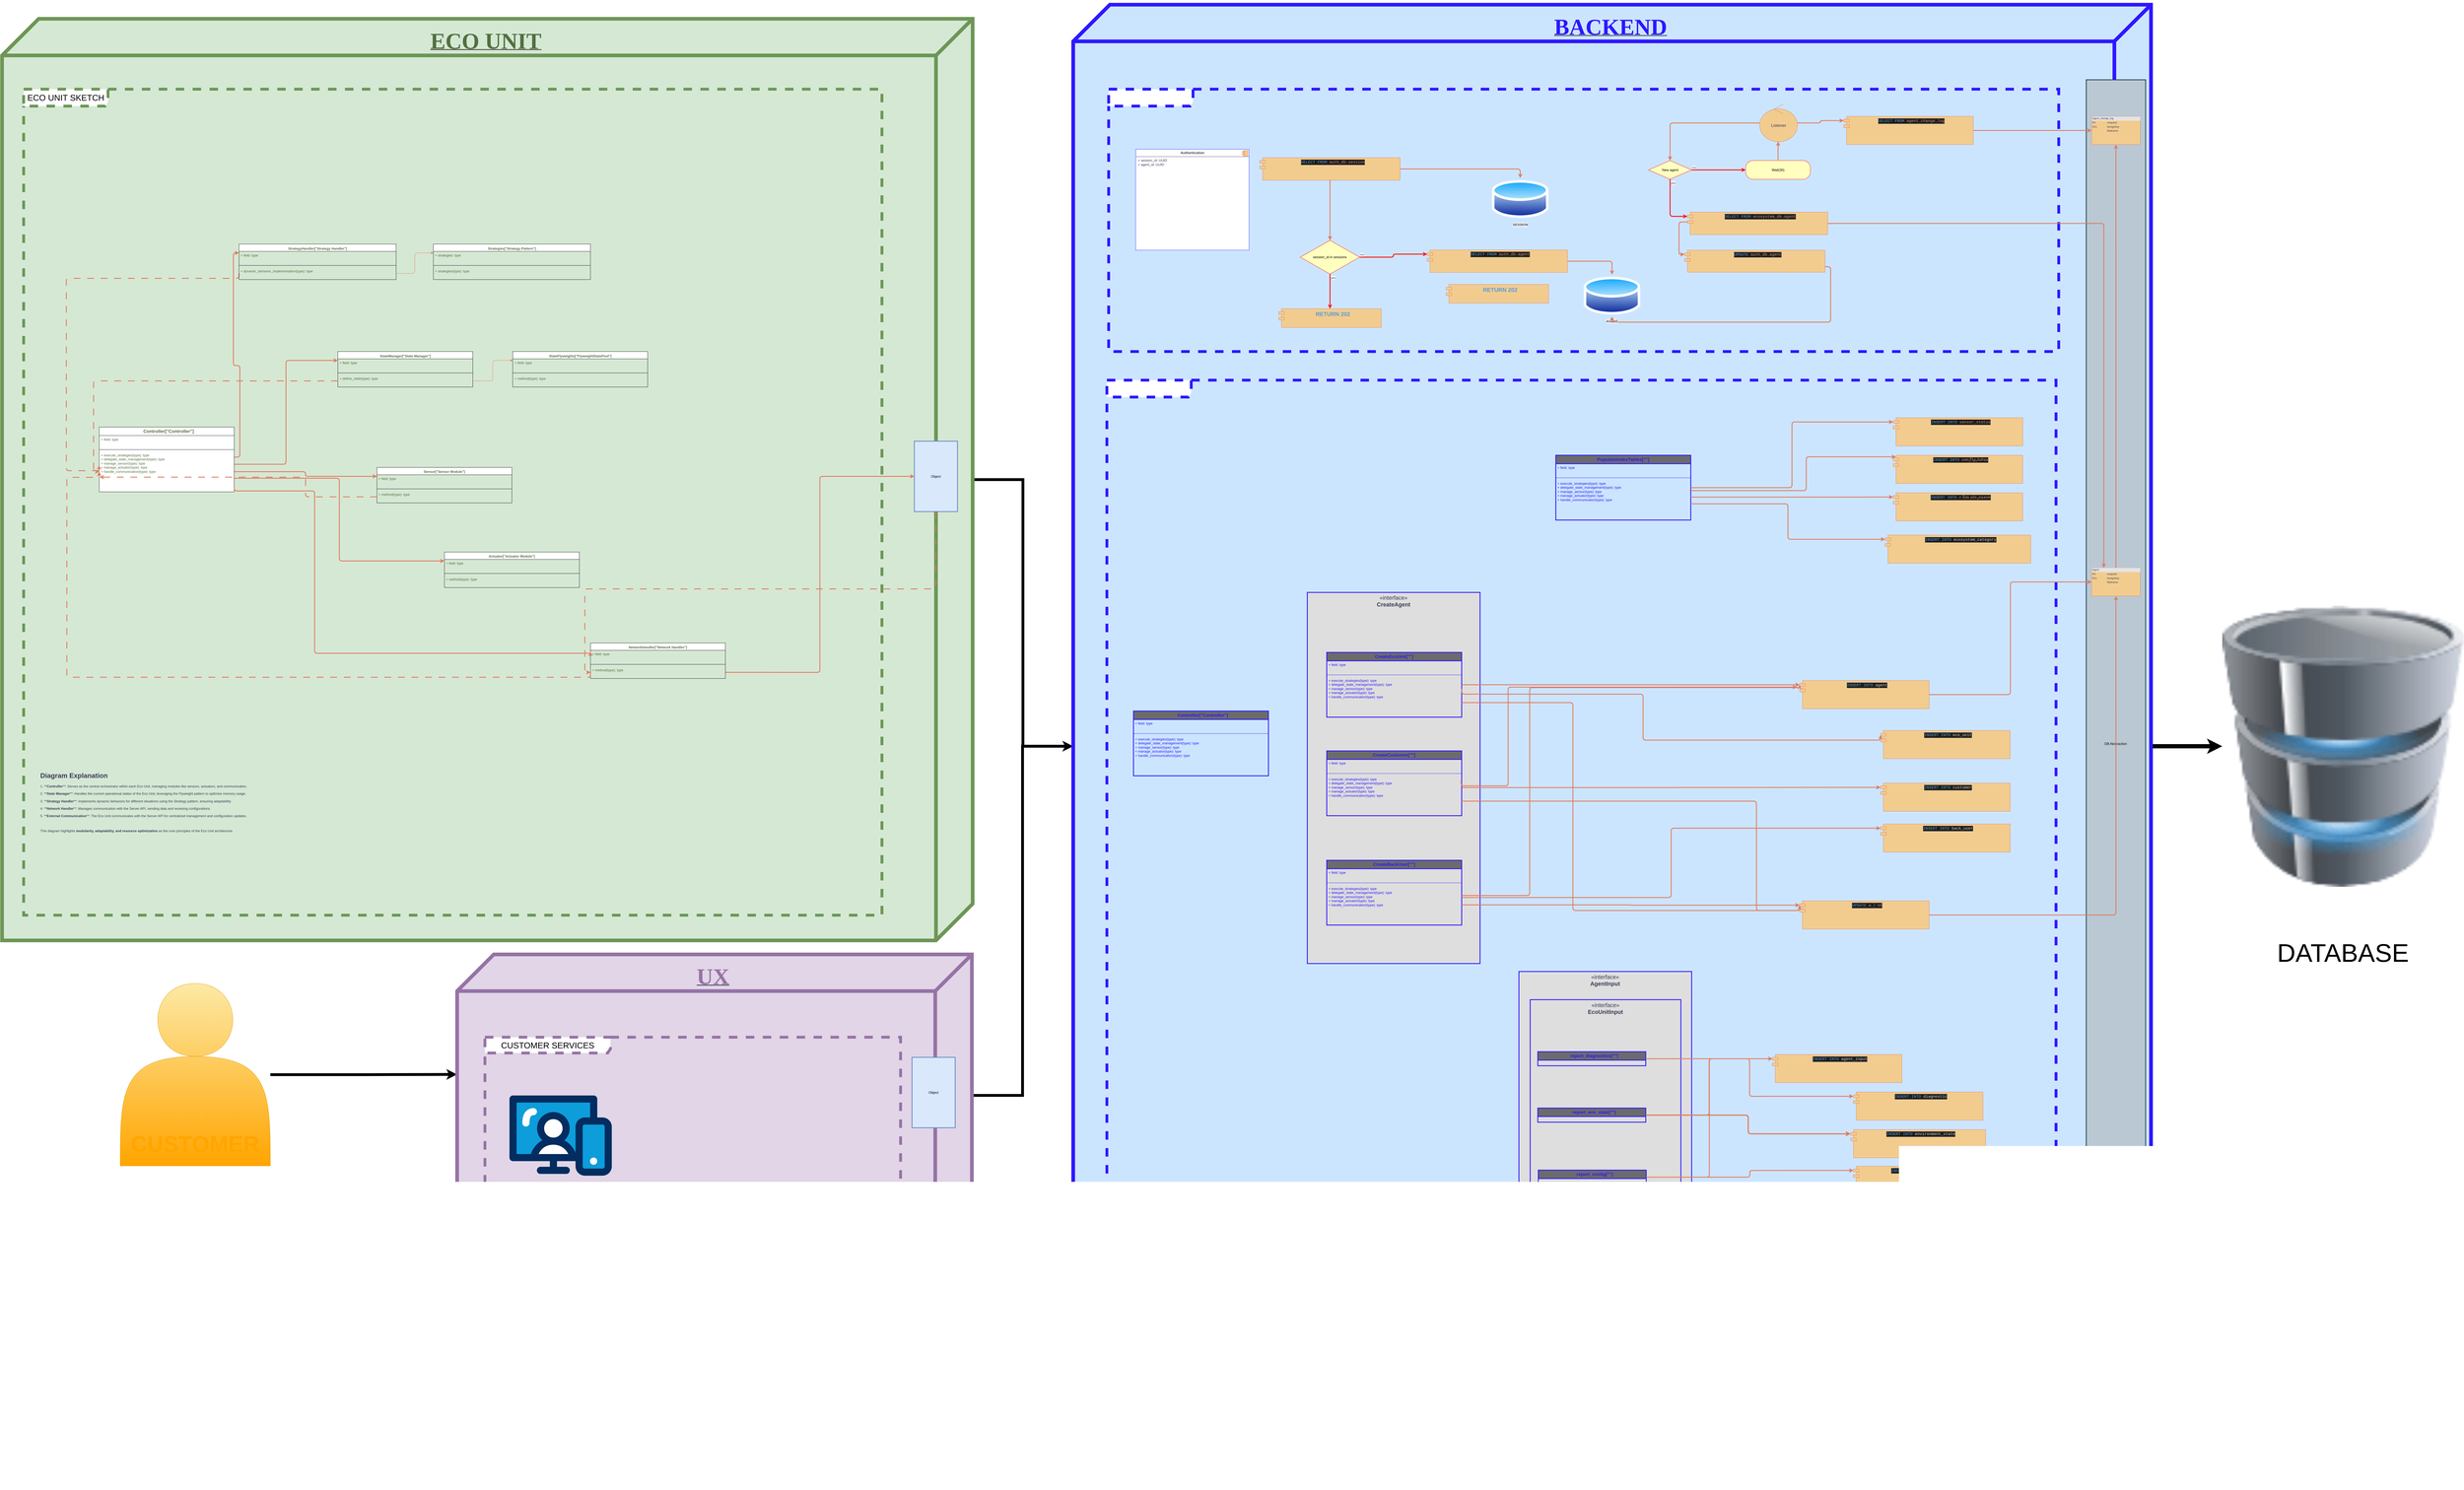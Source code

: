 <mxfile version="25.0.2">
  <diagram name="Página-1" id="v93OToGNnm_jCtho4Ft6">
    <mxGraphModel dx="9669" dy="6580" grid="1" gridSize="10" guides="1" tooltips="1" connect="1" arrows="1" fold="1" page="1" pageScale="1" pageWidth="4681" pageHeight="3300" background="none" math="0" shadow="0">
      <root>
        <mxCell id="0" />
        <mxCell id="1" parent="0" />
        <mxCell id="gWoKqz0lpScKam20XCxX-42" value="" style="group;rounded=0;" vertex="1" connectable="0" parent="1">
          <mxGeometry x="-4330" y="-3040" width="8630" height="5260" as="geometry" />
        </mxCell>
        <mxCell id="gWoKqz0lpScKam20XCxX-32" style="edgeStyle=orthogonalEdgeStyle;rounded=0;orthogonalLoop=1;jettySize=auto;html=1;exitX=0;exitY=0;exitDx=500;exitDy=0;exitPerimeter=0;strokeWidth=10;" edge="1" parent="gWoKqz0lpScKam20XCxX-42" source="gWoKqz0lpScKam20XCxX-27" target="gWoKqz0lpScKam20XCxX-13">
          <mxGeometry relative="1" as="geometry" />
        </mxCell>
        <mxCell id="gWoKqz0lpScKam20XCxX-6" value="&lt;h1&gt;&lt;br&gt;&lt;/h1&gt;&lt;h1&gt;&lt;b&gt;&lt;font color=&quot;#ffa500&quot; style=&quot;font-size: 80px;&quot;&gt;&lt;br&gt;&lt;/font&gt;&lt;/b&gt;&lt;/h1&gt;&lt;h1&gt;&lt;b&gt;&lt;font color=&quot;#ffa500&quot; style=&quot;font-size: 80px;&quot;&gt;&lt;br&gt;&lt;/font&gt;&lt;/b&gt;&lt;/h1&gt;&lt;h1&gt;&lt;b&gt;&lt;font color=&quot;#ffa500&quot; style=&quot;font-size: 80px;&quot;&gt;&lt;br&gt;&lt;/font&gt;&lt;/b&gt;&lt;/h1&gt;&lt;h1&gt;&lt;b&gt;&lt;font color=&quot;#ffa500&quot; style=&quot;font-size: 80px;&quot;&gt;&lt;br&gt;&lt;/font&gt;&lt;/b&gt;&lt;/h1&gt;&lt;h1&gt;&lt;b style=&quot;background-color: initial; font-size: 12px;&quot;&gt;&lt;font color=&quot;#ffa500&quot; style=&quot;font-size: 80px;&quot;&gt;CUSTOMER&lt;/font&gt;&lt;/b&gt;&lt;br&gt;&lt;/h1&gt;" style="shape=actor;whiteSpace=wrap;html=1;strokeColor=#d79b00;fillColor=#fde9a5;gradientColor=#ffa500;rounded=0;" vertex="1" parent="gWoKqz0lpScKam20XCxX-42">
          <mxGeometry x="323.15" y="3487.861" width="532.247" height="647.129" as="geometry" />
        </mxCell>
        <mxCell id="gWoKqz0lpScKam20XCxX-31" style="edgeStyle=orthogonalEdgeStyle;rounded=0;orthogonalLoop=1;jettySize=auto;html=1;strokeWidth=10;" edge="1" parent="gWoKqz0lpScKam20XCxX-42" source="gWoKqz0lpScKam20XCxX-8" target="gWoKqz0lpScKam20XCxX-13">
          <mxGeometry relative="1" as="geometry" />
        </mxCell>
        <mxCell id="gWoKqz0lpScKam20XCxX-8" value="&lt;h1&gt;&lt;font color=&quot;#527040&quot; face=&quot;Verdana&quot; style=&quot;font-size: 80px;&quot;&gt;&lt;b style=&quot;&quot;&gt;ECO UNIT&lt;/b&gt;&lt;/font&gt;&lt;/h1&gt;" style="verticalAlign=top;align=center;spacingTop=8;spacingLeft=2;spacingRight=12;shape=cube;size=130;direction=south;fontStyle=4;html=1;whiteSpace=wrap;strokeColor=#6D9656;fillColor=#d5e8d4;strokeWidth=13;rounded=0;" vertex="1" parent="gWoKqz0lpScKam20XCxX-42">
          <mxGeometry x="-95.676" y="66.577" width="3440.595" height="3268.833" as="geometry" />
        </mxCell>
        <mxCell id="gWoKqz0lpScKam20XCxX-12" value="&lt;h1&gt;&lt;br&gt;&lt;/h1&gt;&lt;h1&gt;&lt;b&gt;&lt;font color=&quot;#d8d8e9&quot; style=&quot;font-size: 80px;&quot;&gt;&lt;br&gt;&lt;/font&gt;&lt;/b&gt;&lt;/h1&gt;&lt;h1&gt;&lt;b&gt;&lt;font color=&quot;#d8d8e9&quot; style=&quot;font-size: 80px;&quot;&gt;&lt;br&gt;&lt;/font&gt;&lt;/b&gt;&lt;/h1&gt;&lt;h1&gt;&lt;b&gt;&lt;font color=&quot;#d8d8e9&quot; style=&quot;font-size: 80px;&quot;&gt;&lt;br&gt;&lt;/font&gt;&lt;/b&gt;&lt;/h1&gt;&lt;h1&gt;&lt;b style=&quot;background-color: initial; font-size: 12px;&quot;&gt;&lt;font color=&quot;#d8d8e9&quot; style=&quot;font-size: 80px;&quot;&gt;&lt;br&gt;&lt;/font&gt;&lt;/b&gt;&lt;/h1&gt;&lt;h1&gt;&lt;span style=&quot;font-size: 80px;&quot;&gt;&lt;font color=&quot;#2e17ff&quot;&gt;BACKOFFICE&lt;/font&gt;&lt;/span&gt;&lt;/h1&gt;" style="shape=actor;whiteSpace=wrap;html=1;strokeColor=#6c8ebf;fillColor=#dae8fc;gradientColor=#2E17FF;rounded=0;" vertex="1" parent="gWoKqz0lpScKam20XCxX-42">
          <mxGeometry x="323.15" y="4410.435" width="532.247" height="647.129" as="geometry" />
        </mxCell>
        <mxCell id="gWoKqz0lpScKam20XCxX-41" style="edgeStyle=orthogonalEdgeStyle;rounded=0;orthogonalLoop=1;jettySize=auto;html=1;strokeWidth=15;" edge="1" parent="gWoKqz0lpScKam20XCxX-42" source="gWoKqz0lpScKam20XCxX-13" target="gWoKqz0lpScKam20XCxX-40">
          <mxGeometry relative="1" as="geometry" />
        </mxCell>
        <mxCell id="gWoKqz0lpScKam20XCxX-13" value="&lt;h1&gt;&lt;font face=&quot;Verdana&quot; color=&quot;#2e17ff&quot;&gt;&lt;span style=&quot;font-size: 80px;&quot;&gt;BACKEND&lt;/span&gt;&lt;/font&gt;&lt;/h1&gt;&lt;div&gt;&lt;font face=&quot;Verdana&quot; color=&quot;#2e17ff&quot;&gt;&lt;span style=&quot;font-size: 80px;&quot;&gt;&lt;br&gt;&lt;/span&gt;&lt;/font&gt;&lt;/div&gt;" style="verticalAlign=top;align=center;spacingTop=8;spacingLeft=2;spacingRight=12;shape=cube;size=130;direction=south;fontStyle=4;html=1;whiteSpace=wrap;strokeColor=#2E17FF;fillColor=#cce5ff;strokeWidth=13;rounded=0;" vertex="1" parent="gWoKqz0lpScKam20XCxX-42">
          <mxGeometry x="3701.305" y="16.646" width="3820.771" height="5260.0" as="geometry" />
        </mxCell>
        <mxCell id="gWoKqz0lpScKam20XCxX-24" value="&lt;b style=&quot;color: rgb(255, 255, 255); font-size: 30px;&quot;&gt;PURE PYTHON API&lt;/b&gt;" style="shape=umlFrame;whiteSpace=wrap;html=1;pointerEvents=0;strokeWidth=10;strokeColor=#2E17FF;dashed=1;align=center;width=299;height=60;rounded=0;" vertex="1" parent="gWoKqz0lpScKam20XCxX-42">
          <mxGeometry x="3820.775" y="1348.291" width="3364.552" height="3861.772" as="geometry" />
        </mxCell>
        <mxCell id="gWoKqz0lpScKam20XCxX-29" style="edgeStyle=orthogonalEdgeStyle;rounded=0;orthogonalLoop=1;jettySize=auto;html=1;entryX=0.719;entryY=0.993;entryDx=0;entryDy=0;entryPerimeter=0;strokeWidth=10;" edge="1" parent="gWoKqz0lpScKam20XCxX-42" source="gWoKqz0lpScKam20XCxX-12" target="gWoKqz0lpScKam20XCxX-27">
          <mxGeometry relative="1" as="geometry" />
        </mxCell>
        <mxCell id="gWoKqz0lpScKam20XCxX-30" style="edgeStyle=orthogonalEdgeStyle;rounded=0;orthogonalLoop=1;jettySize=auto;html=1;entryX=0.227;entryY=1;entryDx=0;entryDy=0;entryPerimeter=0;strokeWidth=10;" edge="1" parent="gWoKqz0lpScKam20XCxX-42" source="gWoKqz0lpScKam20XCxX-6" target="gWoKqz0lpScKam20XCxX-27">
          <mxGeometry relative="1" as="geometry" />
        </mxCell>
        <mxCell id="gWoKqz0lpScKam20XCxX-34" value="" style="group;rounded=0;" vertex="1" connectable="0" parent="gWoKqz0lpScKam20XCxX-42">
          <mxGeometry x="1577.731" y="3384.984" width="1824.846" height="1875.016" as="geometry" />
        </mxCell>
        <mxCell id="gWoKqz0lpScKam20XCxX-27" value="&lt;h1&gt;&lt;font color=&quot;#9673a6&quot; face=&quot;Verdana&quot; style=&quot;font-size: 80px;&quot;&gt;&lt;b style=&quot;&quot;&gt;UX&lt;/b&gt;&lt;/font&gt;&lt;/h1&gt;" style="verticalAlign=top;align=center;spacingTop=8;spacingLeft=2;spacingRight=12;shape=cube;size=130;direction=south;fontStyle=4;html=1;whiteSpace=wrap;strokeColor=#9673a6;fillColor=#e1d5e7;strokeWidth=13;rounded=0;" vertex="1" parent="gWoKqz0lpScKam20XCxX-34">
          <mxGeometry x="-60.314" width="1824.846" height="1875.016" as="geometry" />
        </mxCell>
        <mxCell id="gWoKqz0lpScKam20XCxX-63" value="" style="group;rounded=0;" vertex="1" connectable="0" parent="gWoKqz0lpScKam20XCxX-34">
          <mxGeometry x="38.271" y="293.694" width="1473.415" height="688.394" as="geometry" />
        </mxCell>
        <mxCell id="gWoKqz0lpScKam20XCxX-17" value="&lt;span style=&quot;color: rgba(0, 0, 0, 0); font-family: monospace; font-size: 0px; text-align: start;&quot;&gt;%3CmxGraphModel%3E%3Croot%3E%3CmxCell%20id%3D%220%22%2F%3E%3CmxCell%20id%3D%221%22%20parent%3D%220%22%2F%3E%3CmxCell%20id%3D%222%22%20value%3D%22%22%20style%3D%22group%22%20vertex%3D%221%22%20connectable%3D%220%22%20parent%3D%221%22%3E%3CmxGeometry%20x%3D%2290%22%20y%3D%2260%22%20width%3D%224510%22%20height%3D%223160%22%20as%3D%22geometry%22%2F%3E%3C%2FmxCell%3E%3CmxCell%20id%3D%223%22%20style%3D%22edgeStyle%3DorthogonalEdgeStyle%3Brounded%3D0%3BorthogonalLoop%3D1%3BjettySize%3Dauto%3Bhtml%3D1%3BexitX%3D0%3BexitY%3D0%3BexitDx%3D500%3BexitDy%3D0%3BexitPerimeter%3D0%3BstrokeWidth%3D10%3B%22%20edge%3D%221%22%20parent%3D%222%22%20source%3D%2214%22%20target%3D%229%22%3E%3CmxGeometry%20relative%3D%221%22%20as%3D%22geometry%22%2F%3E%3C%2FmxCell%3E%3CmxCell%20id%3D%224%22%20value%3D%22%26lt%3Bh1%26gt%3B%26lt%3Bbr%26gt%3B%26lt%3B%2Fh1%26gt%3B%26lt%3Bh1%26gt%3B%26lt%3Bb%26gt%3B%26lt%3Bfont%20color%3D%26quot%3B%23ffa500%26quot%3B%20style%3D%26quot%3Bfont-size%3A%2080px%3B%26quot%3B%26gt%3B%26lt%3Bbr%26gt%3B%26lt%3B%2Ffont%26gt%3B%26lt%3B%2Fb%26gt%3B%26lt%3B%2Fh1%26gt%3B%26lt%3Bh1%26gt%3B%26lt%3Bb%26gt%3B%26lt%3Bfont%20color%3D%26quot%3B%23ffa500%26quot%3B%20style%3D%26quot%3Bfont-size%3A%2080px%3B%26quot%3B%26gt%3B%26lt%3Bbr%26gt%3B%26lt%3B%2Ffont%26gt%3B%26lt%3B%2Fb%26gt%3B%26lt%3B%2Fh1%26gt%3B%26lt%3Bh1%26gt%3B%26lt%3Bb%26gt%3B%26lt%3Bfont%20color%3D%26quot%3B%23ffa500%26quot%3B%20style%3D%26quot%3Bfont-size%3A%2080px%3B%26quot%3B%26gt%3B%26lt%3Bbr%26gt%3B%26lt%3B%2Ffont%26gt%3B%26lt%3B%2Fb%26gt%3B%26lt%3B%2Fh1%26gt%3B%26lt%3Bh1%26gt%3B%26lt%3Bb%26gt%3B%26lt%3Bfont%20color%3D%26quot%3B%23ffa500%26quot%3B%20style%3D%26quot%3Bfont-size%3A%2080px%3B%26quot%3B%26gt%3B%26lt%3Bbr%26gt%3B%26lt%3B%2Ffont%26gt%3B%26lt%3B%2Fb%26gt%3B%26lt%3B%2Fh1%26gt%3B%26lt%3Bh1%26gt%3B%26lt%3Bb%20style%3D%26quot%3Bbackground-color%3A%20initial%3B%20font-size%3A%2012px%3B%26quot%3B%26gt%3B%26lt%3Bfont%20color%3D%26quot%3B%23ffa500%26quot%3B%20style%3D%26quot%3Bfont-size%3A%2080px%3B%26quot%3B%26gt%3BCUSTOMER%26lt%3B%2Ffont%26gt%3B%26lt%3B%2Fb%26gt%3B%26lt%3Bbr%26gt%3B%26lt%3B%2Fh1%26gt%3B%22%20style%3D%22shape%3Dactor%3BwhiteSpace%3Dwrap%3Bhtml%3D1%3BstrokeColor%3D%23d79b00%3BfillColor%3D%23fde9a5%3BgradientColor%3D%23ffa500%3B%22%20vertex%3D%221%22%20parent%3D%222%22%3E%3CmxGeometry%20x%3D%22168.877%22%20y%3D%222095.369%22%20width%3D%22278.15%22%20height%3D%22388.77%22%20as%3D%22geometry%22%2F%3E%3C%2FmxCell%3E%3CmxCell%20id%3D%225%22%20style%3D%22edgeStyle%3DorthogonalEdgeStyle%3Brounded%3D0%3BorthogonalLoop%3D1%3BjettySize%3Dauto%3Bhtml%3D1%3BstrokeWidth%3D10%3B%22%20edge%3D%221%22%20parent%3D%222%22%20source%3D%226%22%20target%3D%229%22%3E%3CmxGeometry%20relative%3D%221%22%20as%3D%22geometry%22%2F%3E%3C%2FmxCell%3E%3CmxCell%20id%3D%226%22%20value%3D%22%26lt%3Bh1%26gt%3B%26lt%3Bfont%20color%3D%26quot%3B%23527040%26quot%3B%20face%3D%26quot%3BVerdana%26quot%3B%20style%3D%26quot%3Bfont-size%3A%2080px%3B%26quot%3B%26gt%3B%26lt%3Bb%20style%3D%26quot%3B%26quot%3B%26gt%3BECO%20UNIT%26lt%3B%2Fb%26gt%3B%26lt%3B%2Ffont%26gt%3B%26lt%3B%2Fh1%26gt%3B%22%20style%3D%22verticalAlign%3Dtop%3Balign%3Dcenter%3BspacingTop%3D8%3BspacingLeft%3D2%3BspacingRight%3D12%3Bshape%3Dcube%3Bsize%3D130%3Bdirection%3Dsouth%3BfontStyle%3D4%3Bhtml%3D1%3BwhiteSpace%3Dwrap%3BstrokeColor%3D%236D9656%3BfillColor%3D%23d5e8d4%3BstrokeWidth%3D13%3B%22%20vertex%3D%221%22%20parent%3D%222%22%3E%3CmxGeometry%20y%3D%2219.937%22%20width%3D%221798.04%22%20height%3D%221963.785%22%20as%3D%22geometry%22%2F%3E%3C%2FmxCell%3E%3CmxCell%20id%3D%227%22%20value%3D%22%26lt%3Bh1%26gt%3B%26lt%3Bbr%26gt%3B%26lt%3B%2Fh1%26gt%3B%26lt%3Bh1%26gt%3B%26lt%3Bb%26gt%3B%26lt%3Bfont%20color%3D%26quot%3B%23d8d8e9%26quot%3B%20style%3D%26quot%3Bfont-size%3A%2080px%3B%26quot%3B%26gt%3B%26lt%3Bbr%26gt%3B%26lt%3B%2Ffont%26gt%3B%26lt%3B%2Fb%26gt%3B%26lt%3B%2Fh1%26gt%3B%26lt%3Bh1%26gt%3B%26lt%3Bb%26gt%3B%26lt%3Bfont%20color%3D%26quot%3B%23d8d8e9%26quot%3B%20style%3D%26quot%3Bfont-size%3A%2080px%3B%26quot%3B%26gt%3B%26lt%3Bbr%26gt%3B%26lt%3B%2Ffont%26gt%3B%26lt%3B%2Fb%26gt%3B%26lt%3B%2Fh1%26gt%3B%26lt%3Bh1%26gt%3B%26lt%3Bb%26gt%3B%26lt%3Bfont%20color%3D%26quot%3B%23d8d8e9%26quot%3B%20style%3D%26quot%3Bfont-size%3A%2080px%3B%26quot%3B%26gt%3B%26lt%3Bbr%26gt%3B%26lt%3B%2Ffont%26gt%3B%26lt%3B%2Fb%26gt%3B%26lt%3B%2Fh1%26gt%3B%26lt%3Bh1%26gt%3B%26lt%3Bb%20style%3D%26quot%3Bbackground-color%3A%20initial%3B%20font-size%3A%2012px%3B%26quot%3B%26gt%3B%26lt%3Bfont%20color%3D%26quot%3B%23d8d8e9%26quot%3B%20style%3D%26quot%3Bfont-size%3A%2080px%3B%26quot%3B%26gt%3B%26lt%3Bbr%26gt%3B%26lt%3B%2Ffont%26gt%3B%26lt%3B%2Fb%26gt%3B%26lt%3B%2Fh1%26gt%3B%26lt%3Bh1%26gt%3B%26lt%3Bspan%20style%3D%26quot%3Bfont-size%3A%2080px%3B%26quot%3B%26gt%3B%26lt%3Bfont%20color%3D%26quot%3B%232e17ff%26quot%3B%26gt%3BBACKOFFICE%26lt%3B%2Ffont%26gt%3B%26lt%3B%2Fspan%26gt%3B%26lt%3B%2Fh1%26gt%3B%22%20style%3D%22shape%3Dactor%3BwhiteSpace%3Dwrap%3Bhtml%3D1%3BstrokeColor%3D%236c8ebf%3BfillColor%3D%23dae8fc%3BgradientColor%3D%232E17FF%3B%22%20vertex%3D%221%22%20parent%3D%222%22%3E%3CmxGeometry%20x%3D%22168.877%22%20y%3D%222649.615%22%20width%3D%22278.15%22%20height%3D%22388.77%22%20as%3D%22geometry%22%2F%3E%3C%2FmxCell%3E%3CmxCell%20id%3D%228%22%20style%3D%22edgeStyle%3DorthogonalEdgeStyle%3Brounded%3D0%3BorthogonalLoop%3D1%3BjettySize%3Dauto%3Bhtml%3D1%3BstrokeWidth%3D15%3B%22%20edge%3D%221%22%20parent%3D%222%22%20source%3D%229%22%20target%3D%2216%22%3E%3CmxGeometry%20relative%3D%221%22%20as%3D%22geometry%22%2F%3E%3C%2FmxCell%3E%3CmxCell%20id%3D%229%22%20value%3D%22%26lt%3Bh1%26gt%3B%26lt%3Bfont%20face%3D%26quot%3BVerdana%26quot%3B%20color%3D%26quot%3B%232e17ff%26quot%3B%26gt%3B%26lt%3Bspan%20style%3D%26quot%3Bfont-size%3A%2080px%3B%26quot%3B%26gt%3BBACKEND%26lt%3B%2Fspan%26gt%3B%26lt%3B%2Ffont%26gt%3B%26lt%3B%2Fh1%26gt%3B%26lt%3Bdiv%26gt%3B%26lt%3Bfont%20face%3D%26quot%3BVerdana%26quot%3B%20color%3D%26quot%3B%232e17ff%26quot%3B%26gt%3B%26lt%3Bspan%20style%3D%26quot%3Bfont-size%3A%2080px%3B%26quot%3B%26gt%3B%26lt%3Bbr%26gt%3B%26lt%3B%2Fspan%26gt%3B%26lt%3B%2Ffont%26gt%3B%26lt%3B%2Fdiv%26gt%3B%22%20style%3D%22verticalAlign%3Dtop%3Balign%3Dcenter%3BspacingTop%3D8%3BspacingLeft%3D2%3BspacingRight%3D12%3Bshape%3Dcube%3Bsize%3D130%3Bdirection%3Dsouth%3BfontStyle%3D4%3Bhtml%3D1%3BwhiteSpace%3Dwrap%3BstrokeColor%3D%232E17FF%3BfillColor%3D%23cce5ff%3BstrokeWidth%3D13%3B%22%20vertex%3D%221%22%20parent%3D%222%22%3E%3CmxGeometry%20x%3D%221954.996%22%20width%3D%221996.718%22%20height%3D%223160.0%22%20as%3D%22geometry%22%2F%3E%3C%2FmxCell%3E%3CmxCell%20id%3D%2210%22%20value%3D%22%26lt%3Bfont%20color%3D%26quot%3B%23ffffff%26quot%3B%20style%3D%26quot%3Bfont-size%3A%2030px%3B%26quot%3B%26gt%3B%26lt%3Bb%20style%3D%26quot%3B%26quot%3B%26gt%3BPURE%20PYTHON%20API%26lt%3B%2Fb%26gt%3B%26lt%3B%2Ffont%26gt%3B%22%20style%3D%22shape%3DumlFrame%3BwhiteSpace%3Dwrap%3Bhtml%3D1%3BpointerEvents%3D0%3BstrokeWidth%3D10%3BstrokeColor%3D%232E17FF%3Bdashed%3D1%3Balign%3Dcenter%3Bwidth%3D299%3Bheight%3D60%3B%22%20vertex%3D%221%22%20parent%3D%222%22%3E%3CmxGeometry%20x%3D%221996.718%22%20y%3D%22179.432%22%20width%3D%221758.304%22%20height%3D%222920.757%22%20as%3D%22geometry%22%2F%3E%3C%2FmxCell%3E%3CmxCell%20id%3D%2211%22%20style%3D%22edgeStyle%3DorthogonalEdgeStyle%3Brounded%3D0%3BorthogonalLoop%3D1%3BjettySize%3Dauto%3Bhtml%3D1%3BentryX%3D0.719%3BentryY%3D0.993%3BentryDx%3D0%3BentryDy%3D0%3BentryPerimeter%3D0%3BstrokeWidth%3D10%3B%22%20edge%3D%221%22%20parent%3D%222%22%20source%3D%227%22%20target%3D%2214%22%3E%3CmxGeometry%20relative%3D%221%22%20as%3D%22geometry%22%2F%3E%3C%2FmxCell%3E%3CmxCell%20id%3D%2212%22%20style%3D%22edgeStyle%3DorthogonalEdgeStyle%3Brounded%3D0%3BorthogonalLoop%3D1%3BjettySize%3Dauto%3Bhtml%3D1%3BentryX%3D0.227%3BentryY%3D1%3BentryDx%3D0%3BentryDy%3D0%3BentryPerimeter%3D0%3BstrokeWidth%3D10%3B%22%20edge%3D%221%22%20parent%3D%222%22%20source%3D%224%22%20target%3D%2214%22%3E%3CmxGeometry%20relative%3D%221%22%20as%3D%22geometry%22%2F%3E%3C%2FmxCell%3E%3CmxCell%20id%3D%2213%22%20value%3D%22%22%20style%3D%22group%22%20vertex%3D%221%22%20connectable%3D%220%22%20parent%3D%222%22%3E%3CmxGeometry%20x%3D%22824.515%22%20y%3D%222033.565%22%20width%3D%22953.656%22%20height%3D%221126.435%22%20as%3D%22geometry%22%2F%3E%3C%2FmxCell%3E%3CmxCell%20id%3D%2214%22%20value%3D%22%26lt%3Bh1%26gt%3B%26lt%3Bfont%20color%3D%26quot%3B%239673a6%26quot%3B%20face%3D%26quot%3BVerdana%26quot%3B%20style%3D%26quot%3Bfont-size%3A%2080px%3B%26quot%3B%26gt%3B%26lt%3Bb%20style%3D%26quot%3B%26quot%3B%26gt%3BUX%26lt%3B%2Fb%26gt%3B%26lt%3B%2Ffont%26gt%3B%26lt%3B%2Fh1%26gt%3B%22%20style%3D%22verticalAlign%3Dtop%3Balign%3Dcenter%3BspacingTop%3D8%3BspacingLeft%3D2%3BspacingRight%3D12%3Bshape%3Dcube%3Bsize%3D130%3Bdirection%3Dsouth%3BfontStyle%3D4%3Bhtml%3D1%3BwhiteSpace%3Dwrap%3BstrokeColor%3D%239673a6%3BfillColor%3D%23e1d5e7%3BstrokeWidth%3D13%3B%22%20vertex%3D%221%22%20parent%3D%2213%22%3E%3CmxGeometry%20width%3D%22953.656%22%20height%3D%221126.435%22%20as%3D%22geometry%22%2F%3E%3C%2FmxCell%3E%3CmxCell%20id%3D%2215%22%20value%3D%22%22%20style%3D%22verticalLabelPosition%3Dbottom%3Baspect%3Dfixed%3Bhtml%3D1%3Bshape%3Dmxgraph.salesforce.web%3B%22%20vertex%3D%221%22%20parent%3D%2213%22%3E%3CmxGeometry%20x%3D%2265.48%22%20y%3D%22166.44%22%20width%3D%22217.86%22%20height%3D%22172.11%22%20as%3D%22geometry%22%2F%3E%3C%2FmxCell%3E%3CmxCell%20id%3D%2216%22%20value%3D%22%26lt%3Bfont%20style%3D%26quot%3Bfont-size%3A%2090px%3B%26quot%3B%26gt%3BDATABASE%26lt%3B%2Ffont%26gt%3B%22%20style%3D%22image%3Bhtml%3D1%3Bimage%3Dimg%2Flib%2Fclip_art%2Fcomputers%2FDatabase_128x128.png%22%20vertex%3D%221%22%20parent%3D%222%22%3E%3CmxGeometry%20x%3D%224062.974%22%20y%3D%221176.278%22%20width%3D%22447.026%22%20height%3D%22807.445%22%20as%3D%22geometry%22%2F%3E%3C%2FmxCell%3E%3C%2Froot%3E%3C%2FmxGraphModel%3E&lt;/span&gt;" style="verticalLabelPosition=bottom;aspect=fixed;html=1;shape=mxgraph.salesforce.web;rounded=0;" vertex="1" parent="gWoKqz0lpScKam20XCxX-63">
          <mxGeometry x="87.027" y="205.53" width="362.64" height="286.487" as="geometry" />
        </mxCell>
        <mxCell id="gWoKqz0lpScKam20XCxX-61" value="&lt;font style=&quot;font-size: 30px;&quot;&gt;CUSTOMER SERVICES&lt;/font&gt;" style="shape=umlFrame;whiteSpace=wrap;html=1;pointerEvents=0;strokeWidth=10;strokeColor=#9673A6;dashed=1;align=center;width=445;height=56;rounded=0;" vertex="1" parent="gWoKqz0lpScKam20XCxX-63">
          <mxGeometry width="1473.415" height="688.394" as="geometry" />
        </mxCell>
        <mxCell id="gWoKqz0lpScKam20XCxX-64" value="" style="group;rounded=0;" vertex="1" connectable="0" parent="gWoKqz0lpScKam20XCxX-34">
          <mxGeometry x="29.621" y="1042.745" width="1473.415" height="649.177" as="geometry" />
        </mxCell>
        <mxCell id="gWoKqz0lpScKam20XCxX-65" value="&lt;span style=&quot;color: rgba(0, 0, 0, 0); font-family: monospace; font-size: 0px; text-align: start;&quot;&gt;%3CmxGraphModel%3E%3Croot%3E%3CmxCell%20id%3D%220%22%2F%3E%3CmxCell%20id%3D%221%22%20parent%3D%220%22%2F%3E%3CmxCell%20id%3D%222%22%20value%3D%22%22%20style%3D%22group%22%20vertex%3D%221%22%20connectable%3D%220%22%20parent%3D%221%22%3E%3CmxGeometry%20x%3D%2290%22%20y%3D%2260%22%20width%3D%224510%22%20height%3D%223160%22%20as%3D%22geometry%22%2F%3E%3C%2FmxCell%3E%3CmxCell%20id%3D%223%22%20style%3D%22edgeStyle%3DorthogonalEdgeStyle%3Brounded%3D0%3BorthogonalLoop%3D1%3BjettySize%3Dauto%3Bhtml%3D1%3BexitX%3D0%3BexitY%3D0%3BexitDx%3D500%3BexitDy%3D0%3BexitPerimeter%3D0%3BstrokeWidth%3D10%3B%22%20edge%3D%221%22%20parent%3D%222%22%20source%3D%2214%22%20target%3D%229%22%3E%3CmxGeometry%20relative%3D%221%22%20as%3D%22geometry%22%2F%3E%3C%2FmxCell%3E%3CmxCell%20id%3D%224%22%20value%3D%22%26lt%3Bh1%26gt%3B%26lt%3Bbr%26gt%3B%26lt%3B%2Fh1%26gt%3B%26lt%3Bh1%26gt%3B%26lt%3Bb%26gt%3B%26lt%3Bfont%20color%3D%26quot%3B%23ffa500%26quot%3B%20style%3D%26quot%3Bfont-size%3A%2080px%3B%26quot%3B%26gt%3B%26lt%3Bbr%26gt%3B%26lt%3B%2Ffont%26gt%3B%26lt%3B%2Fb%26gt%3B%26lt%3B%2Fh1%26gt%3B%26lt%3Bh1%26gt%3B%26lt%3Bb%26gt%3B%26lt%3Bfont%20color%3D%26quot%3B%23ffa500%26quot%3B%20style%3D%26quot%3Bfont-size%3A%2080px%3B%26quot%3B%26gt%3B%26lt%3Bbr%26gt%3B%26lt%3B%2Ffont%26gt%3B%26lt%3B%2Fb%26gt%3B%26lt%3B%2Fh1%26gt%3B%26lt%3Bh1%26gt%3B%26lt%3Bb%26gt%3B%26lt%3Bfont%20color%3D%26quot%3B%23ffa500%26quot%3B%20style%3D%26quot%3Bfont-size%3A%2080px%3B%26quot%3B%26gt%3B%26lt%3Bbr%26gt%3B%26lt%3B%2Ffont%26gt%3B%26lt%3B%2Fb%26gt%3B%26lt%3B%2Fh1%26gt%3B%26lt%3Bh1%26gt%3B%26lt%3Bb%26gt%3B%26lt%3Bfont%20color%3D%26quot%3B%23ffa500%26quot%3B%20style%3D%26quot%3Bfont-size%3A%2080px%3B%26quot%3B%26gt%3B%26lt%3Bbr%26gt%3B%26lt%3B%2Ffont%26gt%3B%26lt%3B%2Fb%26gt%3B%26lt%3B%2Fh1%26gt%3B%26lt%3Bh1%26gt%3B%26lt%3Bb%20style%3D%26quot%3Bbackground-color%3A%20initial%3B%20font-size%3A%2012px%3B%26quot%3B%26gt%3B%26lt%3Bfont%20color%3D%26quot%3B%23ffa500%26quot%3B%20style%3D%26quot%3Bfont-size%3A%2080px%3B%26quot%3B%26gt%3BCUSTOMER%26lt%3B%2Ffont%26gt%3B%26lt%3B%2Fb%26gt%3B%26lt%3Bbr%26gt%3B%26lt%3B%2Fh1%26gt%3B%22%20style%3D%22shape%3Dactor%3BwhiteSpace%3Dwrap%3Bhtml%3D1%3BstrokeColor%3D%23d79b00%3BfillColor%3D%23fde9a5%3BgradientColor%3D%23ffa500%3B%22%20vertex%3D%221%22%20parent%3D%222%22%3E%3CmxGeometry%20x%3D%22168.877%22%20y%3D%222095.369%22%20width%3D%22278.15%22%20height%3D%22388.77%22%20as%3D%22geometry%22%2F%3E%3C%2FmxCell%3E%3CmxCell%20id%3D%225%22%20style%3D%22edgeStyle%3DorthogonalEdgeStyle%3Brounded%3D0%3BorthogonalLoop%3D1%3BjettySize%3Dauto%3Bhtml%3D1%3BstrokeWidth%3D10%3B%22%20edge%3D%221%22%20parent%3D%222%22%20source%3D%226%22%20target%3D%229%22%3E%3CmxGeometry%20relative%3D%221%22%20as%3D%22geometry%22%2F%3E%3C%2FmxCell%3E%3CmxCell%20id%3D%226%22%20value%3D%22%26lt%3Bh1%26gt%3B%26lt%3Bfont%20color%3D%26quot%3B%23527040%26quot%3B%20face%3D%26quot%3BVerdana%26quot%3B%20style%3D%26quot%3Bfont-size%3A%2080px%3B%26quot%3B%26gt%3B%26lt%3Bb%20style%3D%26quot%3B%26quot%3B%26gt%3BECO%20UNIT%26lt%3B%2Fb%26gt%3B%26lt%3B%2Ffont%26gt%3B%26lt%3B%2Fh1%26gt%3B%22%20style%3D%22verticalAlign%3Dtop%3Balign%3Dcenter%3BspacingTop%3D8%3BspacingLeft%3D2%3BspacingRight%3D12%3Bshape%3Dcube%3Bsize%3D130%3Bdirection%3Dsouth%3BfontStyle%3D4%3Bhtml%3D1%3BwhiteSpace%3Dwrap%3BstrokeColor%3D%236D9656%3BfillColor%3D%23d5e8d4%3BstrokeWidth%3D13%3B%22%20vertex%3D%221%22%20parent%3D%222%22%3E%3CmxGeometry%20y%3D%2219.937%22%20width%3D%221798.04%22%20height%3D%221963.785%22%20as%3D%22geometry%22%2F%3E%3C%2FmxCell%3E%3CmxCell%20id%3D%227%22%20value%3D%22%26lt%3Bh1%26gt%3B%26lt%3Bbr%26gt%3B%26lt%3B%2Fh1%26gt%3B%26lt%3Bh1%26gt%3B%26lt%3Bb%26gt%3B%26lt%3Bfont%20color%3D%26quot%3B%23d8d8e9%26quot%3B%20style%3D%26quot%3Bfont-size%3A%2080px%3B%26quot%3B%26gt%3B%26lt%3Bbr%26gt%3B%26lt%3B%2Ffont%26gt%3B%26lt%3B%2Fb%26gt%3B%26lt%3B%2Fh1%26gt%3B%26lt%3Bh1%26gt%3B%26lt%3Bb%26gt%3B%26lt%3Bfont%20color%3D%26quot%3B%23d8d8e9%26quot%3B%20style%3D%26quot%3Bfont-size%3A%2080px%3B%26quot%3B%26gt%3B%26lt%3Bbr%26gt%3B%26lt%3B%2Ffont%26gt%3B%26lt%3B%2Fb%26gt%3B%26lt%3B%2Fh1%26gt%3B%26lt%3Bh1%26gt%3B%26lt%3Bb%26gt%3B%26lt%3Bfont%20color%3D%26quot%3B%23d8d8e9%26quot%3B%20style%3D%26quot%3Bfont-size%3A%2080px%3B%26quot%3B%26gt%3B%26lt%3Bbr%26gt%3B%26lt%3B%2Ffont%26gt%3B%26lt%3B%2Fb%26gt%3B%26lt%3B%2Fh1%26gt%3B%26lt%3Bh1%26gt%3B%26lt%3Bb%20style%3D%26quot%3Bbackground-color%3A%20initial%3B%20font-size%3A%2012px%3B%26quot%3B%26gt%3B%26lt%3Bfont%20color%3D%26quot%3B%23d8d8e9%26quot%3B%20style%3D%26quot%3Bfont-size%3A%2080px%3B%26quot%3B%26gt%3B%26lt%3Bbr%26gt%3B%26lt%3B%2Ffont%26gt%3B%26lt%3B%2Fb%26gt%3B%26lt%3B%2Fh1%26gt%3B%26lt%3Bh1%26gt%3B%26lt%3Bspan%20style%3D%26quot%3Bfont-size%3A%2080px%3B%26quot%3B%26gt%3B%26lt%3Bfont%20color%3D%26quot%3B%232e17ff%26quot%3B%26gt%3BBACKOFFICE%26lt%3B%2Ffont%26gt%3B%26lt%3B%2Fspan%26gt%3B%26lt%3B%2Fh1%26gt%3B%22%20style%3D%22shape%3Dactor%3BwhiteSpace%3Dwrap%3Bhtml%3D1%3BstrokeColor%3D%236c8ebf%3BfillColor%3D%23dae8fc%3BgradientColor%3D%232E17FF%3B%22%20vertex%3D%221%22%20parent%3D%222%22%3E%3CmxGeometry%20x%3D%22168.877%22%20y%3D%222649.615%22%20width%3D%22278.15%22%20height%3D%22388.77%22%20as%3D%22geometry%22%2F%3E%3C%2FmxCell%3E%3CmxCell%20id%3D%228%22%20style%3D%22edgeStyle%3DorthogonalEdgeStyle%3Brounded%3D0%3BorthogonalLoop%3D1%3BjettySize%3Dauto%3Bhtml%3D1%3BstrokeWidth%3D15%3B%22%20edge%3D%221%22%20parent%3D%222%22%20source%3D%229%22%20target%3D%2216%22%3E%3CmxGeometry%20relative%3D%221%22%20as%3D%22geometry%22%2F%3E%3C%2FmxCell%3E%3CmxCell%20id%3D%229%22%20value%3D%22%26lt%3Bh1%26gt%3B%26lt%3Bfont%20face%3D%26quot%3BVerdana%26quot%3B%20color%3D%26quot%3B%232e17ff%26quot%3B%26gt%3B%26lt%3Bspan%20style%3D%26quot%3Bfont-size%3A%2080px%3B%26quot%3B%26gt%3BBACKEND%26lt%3B%2Fspan%26gt%3B%26lt%3B%2Ffont%26gt%3B%26lt%3B%2Fh1%26gt%3B%26lt%3Bdiv%26gt%3B%26lt%3Bfont%20face%3D%26quot%3BVerdana%26quot%3B%20color%3D%26quot%3B%232e17ff%26quot%3B%26gt%3B%26lt%3Bspan%20style%3D%26quot%3Bfont-size%3A%2080px%3B%26quot%3B%26gt%3B%26lt%3Bbr%26gt%3B%26lt%3B%2Fspan%26gt%3B%26lt%3B%2Ffont%26gt%3B%26lt%3B%2Fdiv%26gt%3B%22%20style%3D%22verticalAlign%3Dtop%3Balign%3Dcenter%3BspacingTop%3D8%3BspacingLeft%3D2%3BspacingRight%3D12%3Bshape%3Dcube%3Bsize%3D130%3Bdirection%3Dsouth%3BfontStyle%3D4%3Bhtml%3D1%3BwhiteSpace%3Dwrap%3BstrokeColor%3D%232E17FF%3BfillColor%3D%23cce5ff%3BstrokeWidth%3D13%3B%22%20vertex%3D%221%22%20parent%3D%222%22%3E%3CmxGeometry%20x%3D%221954.996%22%20width%3D%221996.718%22%20height%3D%223160.0%22%20as%3D%22geometry%22%2F%3E%3C%2FmxCell%3E%3CmxCell%20id%3D%2210%22%20value%3D%22%26lt%3Bfont%20color%3D%26quot%3B%23ffffff%26quot%3B%20style%3D%26quot%3Bfont-size%3A%2030px%3B%26quot%3B%26gt%3B%26lt%3Bb%20style%3D%26quot%3B%26quot%3B%26gt%3BPURE%20PYTHON%20API%26lt%3B%2Fb%26gt%3B%26lt%3B%2Ffont%26gt%3B%22%20style%3D%22shape%3DumlFrame%3BwhiteSpace%3Dwrap%3Bhtml%3D1%3BpointerEvents%3D0%3BstrokeWidth%3D10%3BstrokeColor%3D%232E17FF%3Bdashed%3D1%3Balign%3Dcenter%3Bwidth%3D299%3Bheight%3D60%3B%22%20vertex%3D%221%22%20parent%3D%222%22%3E%3CmxGeometry%20x%3D%221996.718%22%20y%3D%22179.432%22%20width%3D%221758.304%22%20height%3D%222920.757%22%20as%3D%22geometry%22%2F%3E%3C%2FmxCell%3E%3CmxCell%20id%3D%2211%22%20style%3D%22edgeStyle%3DorthogonalEdgeStyle%3Brounded%3D0%3BorthogonalLoop%3D1%3BjettySize%3Dauto%3Bhtml%3D1%3BentryX%3D0.719%3BentryY%3D0.993%3BentryDx%3D0%3BentryDy%3D0%3BentryPerimeter%3D0%3BstrokeWidth%3D10%3B%22%20edge%3D%221%22%20parent%3D%222%22%20source%3D%227%22%20target%3D%2214%22%3E%3CmxGeometry%20relative%3D%221%22%20as%3D%22geometry%22%2F%3E%3C%2FmxCell%3E%3CmxCell%20id%3D%2212%22%20style%3D%22edgeStyle%3DorthogonalEdgeStyle%3Brounded%3D0%3BorthogonalLoop%3D1%3BjettySize%3Dauto%3Bhtml%3D1%3BentryX%3D0.227%3BentryY%3D1%3BentryDx%3D0%3BentryDy%3D0%3BentryPerimeter%3D0%3BstrokeWidth%3D10%3B%22%20edge%3D%221%22%20parent%3D%222%22%20source%3D%224%22%20target%3D%2214%22%3E%3CmxGeometry%20relative%3D%221%22%20as%3D%22geometry%22%2F%3E%3C%2FmxCell%3E%3CmxCell%20id%3D%2213%22%20value%3D%22%22%20style%3D%22group%22%20vertex%3D%221%22%20connectable%3D%220%22%20parent%3D%222%22%3E%3CmxGeometry%20x%3D%22824.515%22%20y%3D%222033.565%22%20width%3D%22953.656%22%20height%3D%221126.435%22%20as%3D%22geometry%22%2F%3E%3C%2FmxCell%3E%3CmxCell%20id%3D%2214%22%20value%3D%22%26lt%3Bh1%26gt%3B%26lt%3Bfont%20color%3D%26quot%3B%239673a6%26quot%3B%20face%3D%26quot%3BVerdana%26quot%3B%20style%3D%26quot%3Bfont-size%3A%2080px%3B%26quot%3B%26gt%3B%26lt%3Bb%20style%3D%26quot%3B%26quot%3B%26gt%3BUX%26lt%3B%2Fb%26gt%3B%26lt%3B%2Ffont%26gt%3B%26lt%3B%2Fh1%26gt%3B%22%20style%3D%22verticalAlign%3Dtop%3Balign%3Dcenter%3BspacingTop%3D8%3BspacingLeft%3D2%3BspacingRight%3D12%3Bshape%3Dcube%3Bsize%3D130%3Bdirection%3Dsouth%3BfontStyle%3D4%3Bhtml%3D1%3BwhiteSpace%3Dwrap%3BstrokeColor%3D%239673a6%3BfillColor%3D%23e1d5e7%3BstrokeWidth%3D13%3B%22%20vertex%3D%221%22%20parent%3D%2213%22%3E%3CmxGeometry%20width%3D%22953.656%22%20height%3D%221126.435%22%20as%3D%22geometry%22%2F%3E%3C%2FmxCell%3E%3CmxCell%20id%3D%2215%22%20value%3D%22%22%20style%3D%22verticalLabelPosition%3Dbottom%3Baspect%3Dfixed%3Bhtml%3D1%3Bshape%3Dmxgraph.salesforce.web%3B%22%20vertex%3D%221%22%20parent%3D%2213%22%3E%3CmxGeometry%20x%3D%2265.48%22%20y%3D%22166.44%22%20width%3D%22217.86%22%20height%3D%22172.11%22%20as%3D%22geometry%22%2F%3E%3C%2FmxCell%3E%3CmxCell%20id%3D%2216%22%20value%3D%22%26lt%3Bfont%20style%3D%26quot%3Bfont-size%3A%2090px%3B%26quot%3B%26gt%3BDATABASE%26lt%3B%2Ffont%26gt%3B%22%20style%3D%22image%3Bhtml%3D1%3Bimage%3Dimg%2Flib%2Fclip_art%2Fcomputers%2FDatabase_128x128.png%22%20vertex%3D%221%22%20parent%3D%222%22%3E%3CmxGeometry%20x%3D%224062.974%22%20y%3D%221176.278%22%20width%3D%22447.026%22%20height%3D%22807.445%22%20as%3D%22geometry%22%2F%3E%3C%2FmxCell%3E%3C%2Froot%3E%3C%2FmxGraphModel%3E&lt;/span&gt;" style="verticalLabelPosition=bottom;aspect=fixed;html=1;shape=mxgraph.salesforce.web;rounded=0;" vertex="1" parent="gWoKqz0lpScKam20XCxX-64">
          <mxGeometry x="87.027" y="193.821" width="362.64" height="286.487" as="geometry" />
        </mxCell>
        <mxCell id="gWoKqz0lpScKam20XCxX-66" value="&lt;font style=&quot;font-size: 30px;&quot;&gt;BACKOFFICE SERVICES&lt;/font&gt;" style="shape=umlFrame;whiteSpace=wrap;html=1;pointerEvents=0;strokeWidth=10;strokeColor=#9673A6;dashed=1;align=center;width=445;height=56;rounded=0;" vertex="1" parent="gWoKqz0lpScKam20XCxX-64">
          <mxGeometry width="1473.415" height="649.177" as="geometry" />
        </mxCell>
        <mxCell id="gWoKqz0lpScKam20XCxX-353" value="Object" style="html=1;whiteSpace=wrap;strokeColor=#6c8ebf;fillColor=#dae8fc;strokeWidth=3;" vertex="1" parent="gWoKqz0lpScKam20XCxX-34">
          <mxGeometry x="1552.271" y="365.019" width="153.082" height="249.684" as="geometry" />
        </mxCell>
        <mxCell id="gWoKqz0lpScKam20XCxX-40" value="&lt;font style=&quot;font-size: 90px;&quot;&gt;DATABASE&lt;/font&gt;" style="image;html=1;image=img/lib/clip_art/computers/Database_128x128.png;rounded=0;" vertex="1" parent="gWoKqz0lpScKam20XCxX-42">
          <mxGeometry x="7774.604" y="1974.627" width="855.396" height="1344.038" as="geometry" />
        </mxCell>
        <mxCell id="gWoKqz0lpScKam20XCxX-60" value="&lt;font style=&quot;font-size: 30px;&quot;&gt;ECO UNIT SKETCH&lt;/font&gt;" style="shape=umlFrame;whiteSpace=wrap;html=1;pointerEvents=0;strokeWidth=10;strokeColor=#6D9656;dashed=1;align=center;width=299;height=60;rounded=0;" vertex="1" parent="gWoKqz0lpScKam20XCxX-42">
          <mxGeometry x="-19.135" y="316.266" width="3042.506" height="2929.62" as="geometry" />
        </mxCell>
        <mxCell id="gWoKqz0lpScKam20XCxX-112" style="edgeStyle=orthogonalEdgeStyle;orthogonalLoop=1;jettySize=auto;html=1;entryX=0;entryY=0.25;entryDx=0;entryDy=0;strokeColor=#E07A5F;fontColor=#393C56;fillColor=#F2CC8F;exitX=1;exitY=0.5;exitDx=0;exitDy=0;strokeWidth=3;" edge="1" parent="gWoKqz0lpScKam20XCxX-42" source="gWoKqz0lpScKam20XCxX-73" target="gWoKqz0lpScKam20XCxX-79">
          <mxGeometry relative="1" as="geometry" />
        </mxCell>
        <mxCell id="gWoKqz0lpScKam20XCxX-70" value="&lt;div style=&quot;line-height: 100%;&quot;&gt;&amp;nbsp; &amp;nbsp;Controller[&quot;Controller&quot;]&lt;/div&gt;" style="swimlane;fontStyle=1;align=center;verticalAlign=top;childLayout=stackLayout;horizontal=1;startSize=30;horizontalStack=0;resizeParent=1;resizeParentMax=0;resizeLast=0;collapsible=1;marginBottom=0;whiteSpace=wrap;html=1;fontColor=#527040;fontSize=16;spacingBottom=0;movable=1;resizable=1;rotatable=1;deletable=1;editable=1;locked=0;connectable=1;labelPadding=0;swimlaneFillColor=default;rounded=0;" vertex="1" parent="gWoKqz0lpScKam20XCxX-42">
          <mxGeometry x="248.758" y="1514.747" width="478.381" height="229.747" as="geometry">
            <mxRectangle x="730" y="910" width="200" height="30" as="alternateBounds" />
          </mxGeometry>
        </mxCell>
        <mxCell id="gWoKqz0lpScKam20XCxX-71" value="+ field: type" style="text;strokeColor=none;fillColor=none;align=left;verticalAlign=top;spacingLeft=4;spacingRight=4;overflow=hidden;rotatable=0;points=[[0,0.5],[1,0.5]];portConstraint=eastwest;whiteSpace=wrap;html=1;fontColor=#527040;rounded=0;" vertex="1" parent="gWoKqz0lpScKam20XCxX-70">
          <mxGeometry y="30" width="478.381" height="43.278" as="geometry" />
        </mxCell>
        <mxCell id="gWoKqz0lpScKam20XCxX-72" value="" style="line;strokeWidth=1;fillColor=none;align=left;verticalAlign=middle;spacingTop=-1;spacingLeft=3;spacingRight=3;rotatable=0;labelPosition=right;points=[];portConstraint=eastwest;strokeColor=inherit;rounded=0;" vertex="1" parent="gWoKqz0lpScKam20XCxX-70">
          <mxGeometry y="73.278" width="478.381" height="13.316" as="geometry" />
        </mxCell>
        <mxCell id="gWoKqz0lpScKam20XCxX-73" value="+ execute_strategies(type): type&lt;br&gt;&lt;div&gt;&lt;span style=&quot;background-color: initial;&quot;&gt;+ delegate_state_management(type): type&lt;/span&gt;&lt;/div&gt;&lt;div&gt;+ manage_sensor(type): type&lt;div&gt;+ manage_actuator(type): type&lt;br&gt;&lt;/div&gt;&lt;div&gt;+ handle_communication(type): type&lt;/div&gt;&lt;/div&gt;" style="text;strokeColor=none;fillColor=none;align=left;verticalAlign=top;spacingLeft=4;spacingRight=4;overflow=hidden;rotatable=0;points=[[0,0.5],[1,0.5]];portConstraint=eastwest;whiteSpace=wrap;html=1;fontColor=#527040;rounded=0;" vertex="1" parent="gWoKqz0lpScKam20XCxX-70">
          <mxGeometry y="86.595" width="478.381" height="143.152" as="geometry" />
        </mxCell>
        <mxCell id="gWoKqz0lpScKam20XCxX-79" value="&lt;div style=&quot;line-height: 100%;&quot;&gt;&lt;div style=&quot;font-size: 12px;&quot;&gt;Sensor[&quot;Sensor Module&quot;]&lt;/div&gt;&lt;/div&gt;" style="swimlane;fontStyle=1;align=center;verticalAlign=top;childLayout=stackLayout;horizontal=1;startSize=26;horizontalStack=0;resizeParent=1;resizeParentMax=0;resizeLast=0;collapsible=1;marginBottom=0;whiteSpace=wrap;html=1;fontColor=#527040;fontSize=16;spacingBottom=0;rounded=0;" vertex="1" parent="gWoKqz0lpScKam20XCxX-42">
          <mxGeometry x="1233.267" y="1657.899" width="478.381" height="125.873" as="geometry">
            <mxRectangle x="730" y="910" width="200" height="30" as="alternateBounds" />
          </mxGeometry>
        </mxCell>
        <mxCell id="gWoKqz0lpScKam20XCxX-80" value="+ field: type" style="text;strokeColor=none;fillColor=none;align=left;verticalAlign=top;spacingLeft=4;spacingRight=4;overflow=hidden;rotatable=0;points=[[0,0.5],[1,0.5]];portConstraint=eastwest;whiteSpace=wrap;html=1;fontColor=#527040;rounded=0;" vertex="1" parent="gWoKqz0lpScKam20XCxX-79">
          <mxGeometry y="26" width="478.381" height="43.278" as="geometry" />
        </mxCell>
        <mxCell id="gWoKqz0lpScKam20XCxX-81" value="" style="line;strokeWidth=1;fillColor=none;align=left;verticalAlign=middle;spacingTop=-1;spacingLeft=3;spacingRight=3;rotatable=0;labelPosition=right;points=[];portConstraint=eastwest;strokeColor=inherit;rounded=0;" vertex="1" parent="gWoKqz0lpScKam20XCxX-79">
          <mxGeometry y="69.278" width="478.381" height="13.316" as="geometry" />
        </mxCell>
        <mxCell id="gWoKqz0lpScKam20XCxX-82" value="+ method(type): type" style="text;strokeColor=none;fillColor=none;align=left;verticalAlign=top;spacingLeft=4;spacingRight=4;overflow=hidden;rotatable=0;points=[[0,0.5],[1,0.5]];portConstraint=eastwest;whiteSpace=wrap;html=1;fontColor=#527040;rounded=0;" vertex="1" parent="gWoKqz0lpScKam20XCxX-79">
          <mxGeometry y="82.595" width="478.381" height="43.278" as="geometry" />
        </mxCell>
        <mxCell id="gWoKqz0lpScKam20XCxX-83" value="&lt;div style=&quot;line-height: 100%;&quot;&gt;&lt;div style=&quot;font-size: 12px;&quot;&gt;Actuator[&quot;Actuator Module&quot;]&lt;/div&gt;&lt;/div&gt;" style="swimlane;fontStyle=1;align=center;verticalAlign=top;childLayout=stackLayout;horizontal=1;startSize=26;horizontalStack=0;resizeParent=1;resizeParentMax=0;resizeLast=0;collapsible=1;marginBottom=0;whiteSpace=wrap;html=1;fontColor=#527040;fontSize=16;spacingBottom=0;rounded=0;" vertex="1" parent="gWoKqz0lpScKam20XCxX-42">
          <mxGeometry x="1472.458" y="1957.985" width="478.381" height="125.873" as="geometry">
            <mxRectangle x="730" y="910" width="200" height="30" as="alternateBounds" />
          </mxGeometry>
        </mxCell>
        <mxCell id="gWoKqz0lpScKam20XCxX-84" value="+ field: type" style="text;strokeColor=none;fillColor=none;align=left;verticalAlign=top;spacingLeft=4;spacingRight=4;overflow=hidden;rotatable=0;points=[[0,0.5],[1,0.5]];portConstraint=eastwest;whiteSpace=wrap;html=1;fontColor=#527040;rounded=0;" vertex="1" parent="gWoKqz0lpScKam20XCxX-83">
          <mxGeometry y="26" width="478.381" height="43.278" as="geometry" />
        </mxCell>
        <mxCell id="gWoKqz0lpScKam20XCxX-85" value="" style="line;strokeWidth=1;fillColor=none;align=left;verticalAlign=middle;spacingTop=-1;spacingLeft=3;spacingRight=3;rotatable=0;labelPosition=right;points=[];portConstraint=eastwest;strokeColor=inherit;rounded=0;" vertex="1" parent="gWoKqz0lpScKam20XCxX-83">
          <mxGeometry y="69.278" width="478.381" height="13.316" as="geometry" />
        </mxCell>
        <mxCell id="gWoKqz0lpScKam20XCxX-86" value="+ method(type): type" style="text;strokeColor=none;fillColor=none;align=left;verticalAlign=top;spacingLeft=4;spacingRight=4;overflow=hidden;rotatable=0;points=[[0,0.5],[1,0.5]];portConstraint=eastwest;whiteSpace=wrap;html=1;fontColor=#527040;rounded=0;" vertex="1" parent="gWoKqz0lpScKam20XCxX-83">
          <mxGeometry y="82.595" width="478.381" height="43.278" as="geometry" />
        </mxCell>
        <mxCell id="gWoKqz0lpScKam20XCxX-146" style="edgeStyle=orthogonalEdgeStyle;orthogonalLoop=1;jettySize=auto;html=1;entryX=0;entryY=0.5;entryDx=0;entryDy=0;strokeColor=#E07A5F;fontColor=#393C56;fillColor=#F2CC8F;exitX=1;exitY=0.5;exitDx=0;exitDy=0;strokeWidth=3;" edge="1" parent="gWoKqz0lpScKam20XCxX-42" source="gWoKqz0lpScKam20XCxX-90" target="gWoKqz0lpScKam20XCxX-145">
          <mxGeometry relative="1" as="geometry" />
        </mxCell>
        <mxCell id="gWoKqz0lpScKam20XCxX-87" value="&lt;div style=&quot;line-height: 100%;&quot;&gt;&lt;span style=&quot;font-size: 12px; background-color: initial;&quot;&gt;NetworkHandler[&quot;Network Handler&quot;]&lt;/span&gt;&lt;/div&gt;" style="swimlane;fontStyle=1;align=center;verticalAlign=top;childLayout=stackLayout;horizontal=1;startSize=26;horizontalStack=0;resizeParent=1;resizeParentMax=0;resizeLast=0;collapsible=1;marginBottom=0;whiteSpace=wrap;html=1;fontColor=#527040;fontSize=16;spacingBottom=0;rounded=0;" vertex="1" parent="gWoKqz0lpScKam20XCxX-42">
          <mxGeometry x="1990.067" y="2280.443" width="478.381" height="125.873" as="geometry">
            <mxRectangle x="730" y="910" width="200" height="30" as="alternateBounds" />
          </mxGeometry>
        </mxCell>
        <mxCell id="gWoKqz0lpScKam20XCxX-88" value="+ field: type" style="text;strokeColor=none;fillColor=none;align=left;verticalAlign=top;spacingLeft=4;spacingRight=4;overflow=hidden;rotatable=0;points=[[0,0.5],[1,0.5]];portConstraint=eastwest;whiteSpace=wrap;html=1;fontColor=#527040;rounded=0;" vertex="1" parent="gWoKqz0lpScKam20XCxX-87">
          <mxGeometry y="26" width="478.381" height="43.278" as="geometry" />
        </mxCell>
        <mxCell id="gWoKqz0lpScKam20XCxX-89" value="" style="line;strokeWidth=1;fillColor=none;align=left;verticalAlign=middle;spacingTop=-1;spacingLeft=3;spacingRight=3;rotatable=0;labelPosition=right;points=[];portConstraint=eastwest;strokeColor=inherit;rounded=0;" vertex="1" parent="gWoKqz0lpScKam20XCxX-87">
          <mxGeometry y="69.278" width="478.381" height="13.316" as="geometry" />
        </mxCell>
        <mxCell id="gWoKqz0lpScKam20XCxX-90" value="+ method(type): type" style="text;strokeColor=none;fillColor=none;align=left;verticalAlign=top;spacingLeft=4;spacingRight=4;overflow=hidden;rotatable=0;points=[[0,0.5],[1,0.5]];portConstraint=eastwest;whiteSpace=wrap;html=1;fontColor=#527040;rounded=0;" vertex="1" parent="gWoKqz0lpScKam20XCxX-87">
          <mxGeometry y="82.595" width="478.381" height="43.278" as="geometry" />
        </mxCell>
        <mxCell id="gWoKqz0lpScKam20XCxX-91" value="&lt;div style=&quot;line-height: 100%;&quot;&gt;&lt;span style=&quot;font-size: 12px; background-color: initial;&quot;&gt;StateManager[&quot;State Manager&quot;]&lt;/span&gt;&lt;/div&gt;" style="swimlane;fontStyle=1;align=center;verticalAlign=top;childLayout=stackLayout;horizontal=1;startSize=26;horizontalStack=0;resizeParent=1;resizeParentMax=0;resizeLast=0;collapsible=1;marginBottom=0;whiteSpace=wrap;html=1;fontColor=#527040;fontSize=16;spacingBottom=0;rounded=0;" vertex="1" parent="gWoKqz0lpScKam20XCxX-42">
          <mxGeometry x="1094.537" y="1246.753" width="478.381" height="125.873" as="geometry">
            <mxRectangle x="730" y="910" width="200" height="30" as="alternateBounds" />
          </mxGeometry>
        </mxCell>
        <mxCell id="gWoKqz0lpScKam20XCxX-92" value="+ field: type" style="text;strokeColor=none;fillColor=none;align=left;verticalAlign=top;spacingLeft=4;spacingRight=4;overflow=hidden;rotatable=0;points=[[0,0.5],[1,0.5]];portConstraint=eastwest;whiteSpace=wrap;html=1;fontColor=#527040;rounded=0;" vertex="1" parent="gWoKqz0lpScKam20XCxX-91">
          <mxGeometry y="26" width="478.381" height="43.278" as="geometry" />
        </mxCell>
        <mxCell id="gWoKqz0lpScKam20XCxX-93" value="" style="line;strokeWidth=1;fillColor=none;align=left;verticalAlign=middle;spacingTop=-1;spacingLeft=3;spacingRight=3;rotatable=0;labelPosition=right;points=[];portConstraint=eastwest;strokeColor=inherit;rounded=0;" vertex="1" parent="gWoKqz0lpScKam20XCxX-91">
          <mxGeometry y="69.278" width="478.381" height="13.316" as="geometry" />
        </mxCell>
        <mxCell id="gWoKqz0lpScKam20XCxX-94" value="+ define_state(type): type" style="text;strokeColor=none;fillColor=none;align=left;verticalAlign=top;spacingLeft=4;spacingRight=4;overflow=hidden;rotatable=0;points=[[0,0.5],[1,0.5]];portConstraint=eastwest;whiteSpace=wrap;html=1;fontColor=#527040;rounded=0;" vertex="1" parent="gWoKqz0lpScKam20XCxX-91">
          <mxGeometry y="82.595" width="478.381" height="43.278" as="geometry" />
        </mxCell>
        <mxCell id="gWoKqz0lpScKam20XCxX-130" style="edgeStyle=orthogonalEdgeStyle;orthogonalLoop=1;jettySize=auto;html=1;exitX=0;exitY=0.5;exitDx=0;exitDy=0;strokeColor=#E07A5F;fontColor=#393C56;fillColor=#F2CC8F;dashed=1;entryX=-0.001;entryY=0.341;entryDx=0;entryDy=0;entryPerimeter=0;dashPattern=8 8;strokeWidth=3;" edge="1" parent="gWoKqz0lpScKam20XCxX-42" source="gWoKqz0lpScKam20XCxX-98" target="gWoKqz0lpScKam20XCxX-73">
          <mxGeometry relative="1" as="geometry">
            <Array as="points">
              <mxPoint x="132.033" y="987.082" />
              <mxPoint x="132.033" y="1669.551" />
            </Array>
          </mxGeometry>
        </mxCell>
        <mxCell id="gWoKqz0lpScKam20XCxX-95" value="&lt;div style=&quot;line-height: 100%;&quot;&gt;&lt;span style=&quot;font-size: 12px;&quot;&gt;StrategyHandler[&quot;Strategy Handler&quot;]&lt;/span&gt;&lt;br&gt;&lt;/div&gt;" style="swimlane;fontStyle=1;align=center;verticalAlign=top;childLayout=stackLayout;horizontal=1;startSize=26;horizontalStack=0;resizeParent=1;resizeParentMax=0;resizeLast=0;collapsible=1;marginBottom=0;whiteSpace=wrap;html=1;fontColor=#527040;fontSize=16;spacingBottom=0;rounded=0;" vertex="1" parent="gWoKqz0lpScKam20XCxX-42">
          <mxGeometry x="744.361" y="865.57" width="556.836" height="125.873" as="geometry">
            <mxRectangle x="730" y="910" width="200" height="30" as="alternateBounds" />
          </mxGeometry>
        </mxCell>
        <mxCell id="gWoKqz0lpScKam20XCxX-96" value="+ field: type" style="text;strokeColor=none;fillColor=none;align=left;verticalAlign=top;spacingLeft=4;spacingRight=4;overflow=hidden;rotatable=0;points=[[0,0.5],[1,0.5]];portConstraint=eastwest;whiteSpace=wrap;html=1;fontColor=#527040;rounded=0;" vertex="1" parent="gWoKqz0lpScKam20XCxX-95">
          <mxGeometry y="26" width="556.836" height="43.278" as="geometry" />
        </mxCell>
        <mxCell id="gWoKqz0lpScKam20XCxX-97" value="" style="line;strokeWidth=1;fillColor=none;align=left;verticalAlign=middle;spacingTop=-1;spacingLeft=3;spacingRight=3;rotatable=0;labelPosition=right;points=[];portConstraint=eastwest;strokeColor=inherit;rounded=0;" vertex="1" parent="gWoKqz0lpScKam20XCxX-95">
          <mxGeometry y="69.278" width="556.836" height="13.316" as="geometry" />
        </mxCell>
        <mxCell id="gWoKqz0lpScKam20XCxX-98" value="+ dynamic_behavior_implementation(type): type" style="text;strokeColor=none;fillColor=none;align=left;verticalAlign=top;spacingLeft=4;spacingRight=4;overflow=hidden;rotatable=0;points=[[0,0.5],[1,0.5]];portConstraint=eastwest;whiteSpace=wrap;html=1;fontColor=#527040;rounded=0;" vertex="1" parent="gWoKqz0lpScKam20XCxX-95">
          <mxGeometry y="82.595" width="556.836" height="43.278" as="geometry" />
        </mxCell>
        <mxCell id="gWoKqz0lpScKam20XCxX-113" style="edgeStyle=orthogonalEdgeStyle;orthogonalLoop=1;jettySize=auto;html=1;entryX=0;entryY=0.25;entryDx=0;entryDy=0;strokeColor=#E07A5F;fontColor=#393C56;fillColor=#F2CC8F;exitX=0.996;exitY=0.662;exitDx=0;exitDy=0;exitPerimeter=0;strokeWidth=3;" edge="1" parent="gWoKqz0lpScKam20XCxX-42" source="gWoKqz0lpScKam20XCxX-73" target="gWoKqz0lpScKam20XCxX-83">
          <mxGeometry relative="1" as="geometry" />
        </mxCell>
        <mxCell id="gWoKqz0lpScKam20XCxX-114" style="edgeStyle=orthogonalEdgeStyle;orthogonalLoop=1;jettySize=auto;html=1;entryX=0;entryY=0.25;entryDx=0;entryDy=0;strokeColor=#E07A5F;fontColor=#393C56;fillColor=#F2CC8F;exitX=0.996;exitY=0.14;exitDx=0;exitDy=0;exitPerimeter=0;strokeWidth=3;" edge="1" parent="gWoKqz0lpScKam20XCxX-42" source="gWoKqz0lpScKam20XCxX-73" target="gWoKqz0lpScKam20XCxX-95">
          <mxGeometry relative="1" as="geometry" />
        </mxCell>
        <mxCell id="gWoKqz0lpScKam20XCxX-115" style="edgeStyle=orthogonalEdgeStyle;orthogonalLoop=1;jettySize=auto;html=1;entryX=0;entryY=0.25;entryDx=0;entryDy=0;strokeColor=#E07A5F;fontColor=#393C56;fillColor=#F2CC8F;exitX=1.001;exitY=0.316;exitDx=0;exitDy=0;exitPerimeter=0;strokeWidth=3;" edge="1" parent="gWoKqz0lpScKam20XCxX-42" source="gWoKqz0lpScKam20XCxX-73" target="gWoKqz0lpScKam20XCxX-91">
          <mxGeometry relative="1" as="geometry" />
        </mxCell>
        <mxCell id="gWoKqz0lpScKam20XCxX-117" style="edgeStyle=orthogonalEdgeStyle;orthogonalLoop=1;jettySize=auto;html=1;entryX=0;entryY=0.25;entryDx=0;entryDy=0;strokeColor=#E07A5F;fontColor=#393C56;fillColor=#F2CC8F;exitX=1;exitY=0.833;exitDx=0;exitDy=0;exitPerimeter=0;strokeWidth=3;" edge="1" parent="gWoKqz0lpScKam20XCxX-42" source="gWoKqz0lpScKam20XCxX-73" target="gWoKqz0lpScKam20XCxX-87">
          <mxGeometry relative="1" as="geometry">
            <Array as="points">
              <mxPoint x="1012.255" y="1741.127" />
              <mxPoint x="1012.255" y="2317.063" />
            </Array>
          </mxGeometry>
        </mxCell>
        <mxCell id="gWoKqz0lpScKam20XCxX-118" value="&lt;div style=&quot;line-height: 100%;&quot;&gt;&lt;span style=&quot;font-size: 12px;&quot;&gt;Strategies[&quot;Strategy Pattern&quot;]&lt;/span&gt;&lt;br&gt;&lt;/div&gt;" style="swimlane;fontStyle=1;align=center;verticalAlign=top;childLayout=stackLayout;horizontal=1;startSize=26;horizontalStack=0;resizeParent=1;resizeParentMax=0;resizeLast=0;collapsible=1;marginBottom=0;whiteSpace=wrap;html=1;fontColor=#527040;fontSize=16;spacingBottom=0;rounded=0;" vertex="1" parent="gWoKqz0lpScKam20XCxX-42">
          <mxGeometry x="1433.231" y="865.57" width="556.836" height="125.873" as="geometry">
            <mxRectangle x="730" y="910" width="200" height="30" as="alternateBounds" />
          </mxGeometry>
        </mxCell>
        <mxCell id="gWoKqz0lpScKam20XCxX-119" value="+ strategies: type" style="text;strokeColor=none;fillColor=none;align=left;verticalAlign=top;spacingLeft=4;spacingRight=4;overflow=hidden;rotatable=0;points=[[0,0.5],[1,0.5]];portConstraint=eastwest;whiteSpace=wrap;html=1;fontColor=#527040;rounded=0;" vertex="1" parent="gWoKqz0lpScKam20XCxX-118">
          <mxGeometry y="26" width="556.836" height="43.278" as="geometry" />
        </mxCell>
        <mxCell id="gWoKqz0lpScKam20XCxX-120" value="" style="line;strokeWidth=1;fillColor=none;align=left;verticalAlign=middle;spacingTop=-1;spacingLeft=3;spacingRight=3;rotatable=0;labelPosition=right;points=[];portConstraint=eastwest;strokeColor=inherit;rounded=0;" vertex="1" parent="gWoKqz0lpScKam20XCxX-118">
          <mxGeometry y="69.278" width="556.836" height="13.316" as="geometry" />
        </mxCell>
        <mxCell id="gWoKqz0lpScKam20XCxX-121" value="+ strategies(type): type" style="text;strokeColor=none;fillColor=none;align=left;verticalAlign=top;spacingLeft=4;spacingRight=4;overflow=hidden;rotatable=0;points=[[0,0.5],[1,0.5]];portConstraint=eastwest;whiteSpace=wrap;html=1;fontColor=#527040;rounded=0;" vertex="1" parent="gWoKqz0lpScKam20XCxX-118">
          <mxGeometry y="82.595" width="556.836" height="43.278" as="geometry" />
        </mxCell>
        <mxCell id="gWoKqz0lpScKam20XCxX-126" style="edgeStyle=orthogonalEdgeStyle;orthogonalLoop=1;jettySize=auto;html=1;exitX=1;exitY=0.5;exitDx=0;exitDy=0;entryX=0;entryY=0.25;entryDx=0;entryDy=0;strokeColor=#E07A5F;fontColor=#393C56;fillColor=#F2CC8F;" edge="1" parent="gWoKqz0lpScKam20XCxX-42" source="gWoKqz0lpScKam20XCxX-98" target="gWoKqz0lpScKam20XCxX-118">
          <mxGeometry relative="1" as="geometry" />
        </mxCell>
        <mxCell id="gWoKqz0lpScKam20XCxX-131" value="&lt;div style=&quot;line-height: 100%;&quot;&gt;&lt;span style=&quot;font-size: 12px; background-color: initial;&quot;&gt;StateFlyweights[&quot;FlyweightStatePool&quot;]&lt;/span&gt;&lt;/div&gt;" style="swimlane;fontStyle=1;align=center;verticalAlign=top;childLayout=stackLayout;horizontal=1;startSize=26;horizontalStack=0;resizeParent=1;resizeParentMax=0;resizeLast=0;collapsible=1;marginBottom=0;whiteSpace=wrap;html=1;fontColor=#527040;fontSize=16;spacingBottom=0;rounded=0;" vertex="1" parent="gWoKqz0lpScKam20XCxX-42">
          <mxGeometry x="1714.519" y="1246.753" width="478.381" height="125.873" as="geometry">
            <mxRectangle x="730" y="910" width="200" height="30" as="alternateBounds" />
          </mxGeometry>
        </mxCell>
        <mxCell id="gWoKqz0lpScKam20XCxX-132" value="+ field: type" style="text;strokeColor=none;fillColor=none;align=left;verticalAlign=top;spacingLeft=4;spacingRight=4;overflow=hidden;rotatable=0;points=[[0,0.5],[1,0.5]];portConstraint=eastwest;whiteSpace=wrap;html=1;fontColor=#527040;rounded=0;" vertex="1" parent="gWoKqz0lpScKam20XCxX-131">
          <mxGeometry y="26" width="478.381" height="43.278" as="geometry" />
        </mxCell>
        <mxCell id="gWoKqz0lpScKam20XCxX-133" value="" style="line;strokeWidth=1;fillColor=none;align=left;verticalAlign=middle;spacingTop=-1;spacingLeft=3;spacingRight=3;rotatable=0;labelPosition=right;points=[];portConstraint=eastwest;strokeColor=inherit;rounded=0;" vertex="1" parent="gWoKqz0lpScKam20XCxX-131">
          <mxGeometry y="69.278" width="478.381" height="13.316" as="geometry" />
        </mxCell>
        <mxCell id="gWoKqz0lpScKam20XCxX-134" value="+ method(type): type" style="text;strokeColor=none;fillColor=none;align=left;verticalAlign=top;spacingLeft=4;spacingRight=4;overflow=hidden;rotatable=0;points=[[0,0.5],[1,0.5]];portConstraint=eastwest;whiteSpace=wrap;html=1;fontColor=#527040;rounded=0;" vertex="1" parent="gWoKqz0lpScKam20XCxX-131">
          <mxGeometry y="82.595" width="478.381" height="43.278" as="geometry" />
        </mxCell>
        <mxCell id="gWoKqz0lpScKam20XCxX-135" style="edgeStyle=orthogonalEdgeStyle;orthogonalLoop=1;jettySize=auto;html=1;entryX=0;entryY=0.25;entryDx=0;entryDy=0;strokeColor=#E07A5F;fontColor=#393C56;fillColor=#F2CC8F;" edge="1" parent="gWoKqz0lpScKam20XCxX-42" source="gWoKqz0lpScKam20XCxX-94" target="gWoKqz0lpScKam20XCxX-131">
          <mxGeometry relative="1" as="geometry" />
        </mxCell>
        <mxCell id="gWoKqz0lpScKam20XCxX-136" style="edgeStyle=orthogonalEdgeStyle;orthogonalLoop=1;jettySize=auto;html=1;exitX=0;exitY=0.5;exitDx=0;exitDy=0;entryX=0;entryY=0.5;entryDx=0;entryDy=0;strokeColor=#E07A5F;fontColor=#393C56;fillColor=#F2CC8F;dashed=1;dashPattern=8 8;strokeWidth=3;" edge="1" parent="gWoKqz0lpScKam20XCxX-42" source="gWoKqz0lpScKam20XCxX-94" target="gWoKqz0lpScKam20XCxX-73">
          <mxGeometry relative="1" as="geometry" />
        </mxCell>
        <mxCell id="gWoKqz0lpScKam20XCxX-137" style="edgeStyle=orthogonalEdgeStyle;orthogonalLoop=1;jettySize=auto;html=1;exitX=0;exitY=0.5;exitDx=0;exitDy=0;entryX=0.003;entryY=0.635;entryDx=0;entryDy=0;entryPerimeter=0;strokeColor=#E07A5F;fontColor=#393C56;fillColor=#F2CC8F;dashed=1;dashPattern=8 8;strokeWidth=3;" edge="1" parent="gWoKqz0lpScKam20XCxX-42" source="gWoKqz0lpScKam20XCxX-82" target="gWoKqz0lpScKam20XCxX-73">
          <mxGeometry relative="1" as="geometry" />
        </mxCell>
        <mxCell id="gWoKqz0lpScKam20XCxX-147" style="edgeStyle=orthogonalEdgeStyle;orthogonalLoop=1;jettySize=auto;html=1;entryX=0;entryY=0.5;entryDx=0;entryDy=0;strokeColor=#E07A5F;fontColor=#393C56;fillColor=#F2CC8F;dashed=1;dashPattern=8 8;strokeWidth=3;" edge="1" parent="gWoKqz0lpScKam20XCxX-42" source="gWoKqz0lpScKam20XCxX-145" target="gWoKqz0lpScKam20XCxX-90">
          <mxGeometry relative="1" as="geometry" />
        </mxCell>
        <mxCell id="gWoKqz0lpScKam20XCxX-145" value="Object" style="html=1;whiteSpace=wrap;strokeColor=#6c8ebf;fillColor=#dae8fc;strokeWidth=3;" vertex="1" parent="gWoKqz0lpScKam20XCxX-42">
          <mxGeometry x="3138.182" y="1564.684" width="153.082" height="249.684" as="geometry" />
        </mxCell>
        <mxCell id="gWoKqz0lpScKam20XCxX-148" style="edgeStyle=orthogonalEdgeStyle;orthogonalLoop=1;jettySize=auto;html=1;exitX=0;exitY=0.5;exitDx=0;exitDy=0;entryX=0;entryY=0.5;entryDx=0;entryDy=0;strokeColor=#E07A5F;fontColor=#393C56;fillColor=#F2CC8F;dashed=1;dashPattern=8 8;strokeWidth=3;" edge="1" parent="gWoKqz0lpScKam20XCxX-42" source="gWoKqz0lpScKam20XCxX-90" target="gWoKqz0lpScKam20XCxX-73">
          <mxGeometry relative="1" as="geometry">
            <Array as="points">
              <mxPoint x="133.947" y="2401.956" />
              <mxPoint x="133.947" y="1692.854" />
            </Array>
          </mxGeometry>
        </mxCell>
        <mxCell id="gWoKqz0lpScKam20XCxX-149" value="&lt;h1 style=&quot;margin-top: 0px;&quot;&gt;Diagram Explanation&lt;/h1&gt;&lt;p&gt;&lt;span style=&quot;background-color: initial;&quot;&gt;1. **&lt;b&gt;Controller&lt;/b&gt;**: Serves as the central orchestrator within each Eco Unit, managing modules like sensors, actuators, and communication.&lt;/span&gt;&lt;br&gt;&lt;/p&gt;&lt;p&gt;2. **&lt;b&gt;State Manager&lt;/b&gt;**: Handles the current operational states of the Eco Unit, leveraging the Flyweight pattern to optimize memory usage.&lt;/p&gt;&lt;p&gt;3. **&lt;b&gt;Strategy Handler&lt;/b&gt;**: Implements dynamic behaviors for different situations using the Strategy pattern, ensuring adaptability.&lt;/p&gt;&lt;p&gt;4. **&lt;b&gt;Network Handler&lt;/b&gt;**: Manages communication with the Server API, sending data and receiving configurations.&lt;/p&gt;&lt;p&gt;5. **&lt;b&gt;External Communication&lt;/b&gt;**: The Eco Unit communicates with the Server API for centralized management and configuration updates.&lt;/p&gt;&lt;p&gt;&lt;br&gt;&lt;/p&gt;&lt;p&gt;This diagram highlights &lt;b&gt;modularity, adaptability, and resource optimization&lt;/b&gt; as the core principles of the Eco Unit architecture.&lt;/p&gt;" style="text;html=1;whiteSpace=wrap;overflow=hidden;rounded=0;fontColor=#393C56;" vertex="1" parent="gWoKqz0lpScKam20XCxX-42">
          <mxGeometry x="38.271" y="2729.873" width="2889.424" height="432.785" as="geometry" />
        </mxCell>
        <mxCell id="gWoKqz0lpScKam20XCxX-155" value="&lt;div style=&quot;color: rgb(212, 212, 212); background-color: rgb(30, 30, 30); font-family: Consolas, &amp;quot;Courier New&amp;quot;, monospace; font-size: 14px; line-height: 19px; white-space: pre;&quot;&gt;&lt;div style=&quot;line-height: 19px;&quot;&gt;&lt;span style=&quot;color: #569cd6;&quot;&gt;INSERT INTO&lt;/span&gt; &lt;span style=&quot;color: #ce9178;&quot;&gt;sensor_status&lt;/span&gt;&lt;/div&gt;&lt;/div&gt;" style="shape=module;align=left;spacingLeft=20;align=center;verticalAlign=top;whiteSpace=wrap;html=1;strokeColor=#E07A5F;fontColor=#393C56;fillColor=#F2CC8F;" vertex="1" parent="gWoKqz0lpScKam20XCxX-42">
          <mxGeometry x="6608.073" y="1481.456" width="459.246" height="99.873" as="geometry" />
        </mxCell>
        <mxCell id="gWoKqz0lpScKam20XCxX-156" value="&lt;div style=&quot;color: rgb(212, 212, 212); background-color: rgb(30, 30, 30); font-family: Consolas, &amp;quot;Courier New&amp;quot;, monospace; font-size: 14px; line-height: 19px; white-space: pre;&quot;&gt;&lt;div style=&quot;line-height: 19px;&quot;&gt;&lt;div style=&quot;line-height: 19px;&quot;&gt;&lt;span style=&quot;color: #569cd6;&quot;&gt;INSERT INTO&lt;/span&gt; &lt;span style=&quot;color: #ce9178;&quot;&gt;`config_status`&lt;/span&gt;&lt;/div&gt;&lt;/div&gt;&lt;/div&gt;" style="shape=module;align=left;spacingLeft=20;align=center;verticalAlign=top;whiteSpace=wrap;html=1;strokeColor=#E07A5F;fontColor=#393C56;fillColor=#F2CC8F;" vertex="1" parent="gWoKqz0lpScKam20XCxX-42">
          <mxGeometry x="6608.073" y="1614.62" width="459.246" height="99.873" as="geometry" />
        </mxCell>
        <mxCell id="gWoKqz0lpScKam20XCxX-157" value="&lt;div style=&quot;color: rgb(212, 212, 212); background-color: rgb(30, 30, 30); font-family: Consolas, &amp;quot;Courier New&amp;quot;, monospace; font-size: 14px; line-height: 19px; white-space: pre;&quot;&gt;&lt;div style=&quot;line-height: 19px;&quot;&gt;&lt;div style=&quot;line-height: 19px;&quot;&gt;&lt;div style=&quot;line-height: 19px;&quot;&gt;&lt;span style=&quot;color: #569cd6;&quot;&gt;INSERT INTO&lt;/span&gt; &lt;span style=&quot;color: #ce9178;&quot;&gt;`climate_season`&lt;/span&gt;&lt;/div&gt;&lt;/div&gt;&lt;/div&gt;&lt;/div&gt;" style="shape=module;align=left;spacingLeft=20;align=center;verticalAlign=top;whiteSpace=wrap;html=1;strokeColor=#E07A5F;fontColor=#393C56;fillColor=#F2CC8F;" vertex="1" parent="gWoKqz0lpScKam20XCxX-42">
          <mxGeometry x="6608.073" y="1747.785" width="459.246" height="99.873" as="geometry" />
        </mxCell>
        <mxCell id="gWoKqz0lpScKam20XCxX-158" value="&lt;div style=&quot;color: rgb(212, 212, 212); background-color: rgb(30, 30, 30); font-family: Consolas, &amp;quot;Courier New&amp;quot;, monospace; font-size: 14px; line-height: 19px; white-space: pre;&quot;&gt;&lt;div style=&quot;line-height: 19px;&quot;&gt;&lt;div style=&quot;line-height: 19px;&quot;&gt;&lt;div style=&quot;line-height: 19px;&quot;&gt;&lt;div style=&quot;line-height: 19px;&quot;&gt;&lt;span style=&quot;color: #569cd6;&quot;&gt;INSERT INTO&lt;/span&gt; ecosystem_category&lt;/div&gt;&lt;/div&gt;&lt;/div&gt;&lt;/div&gt;&lt;/div&gt;" style="shape=module;align=left;spacingLeft=20;align=center;verticalAlign=top;whiteSpace=wrap;html=1;strokeColor=#E07A5F;fontColor=#393C56;fillColor=#F2CC8F;" vertex="1" parent="gWoKqz0lpScKam20XCxX-42">
          <mxGeometry x="6579.37" y="1897.595" width="516.652" height="99.873" as="geometry" />
        </mxCell>
        <mxCell id="gWoKqz0lpScKam20XCxX-159" value="&lt;div style=&quot;color: rgb(212, 212, 212); background-color: rgb(30, 30, 30); font-family: Consolas, &amp;quot;Courier New&amp;quot;, monospace; font-size: 14px; line-height: 19px; white-space: pre;&quot;&gt;&lt;div style=&quot;line-height: 19px;&quot;&gt;&lt;div style=&quot;line-height: 19px;&quot;&gt;&lt;div style=&quot;line-height: 19px;&quot;&gt;&lt;div style=&quot;line-height: 19px;&quot;&gt;&lt;span style=&quot;color: #569cd6;&quot;&gt;INSERT INTO&lt;/span&gt; agent&lt;/div&gt;&lt;/div&gt;&lt;/div&gt;&lt;/div&gt;&lt;/div&gt;" style="shape=module;align=left;spacingLeft=20;align=center;verticalAlign=top;whiteSpace=wrap;html=1;strokeColor=#E07A5F;fontColor=#393C56;fillColor=#F2CC8F;" vertex="1" parent="gWoKqz0lpScKam20XCxX-42">
          <mxGeometry x="6276.364" y="2413.608" width="459.246" height="99.873" as="geometry" />
        </mxCell>
        <mxCell id="gWoKqz0lpScKam20XCxX-160" value="&lt;div style=&quot;color: rgb(212, 212, 212); background-color: rgb(30, 30, 30); font-family: Consolas, &amp;quot;Courier New&amp;quot;, monospace; font-size: 14px; line-height: 19px; white-space: pre;&quot;&gt;&lt;div style=&quot;line-height: 19px;&quot;&gt;&lt;div style=&quot;line-height: 19px;&quot;&gt;&lt;div style=&quot;line-height: 19px;&quot;&gt;&lt;div style=&quot;line-height: 19px;&quot;&gt;&lt;div style=&quot;line-height: 19px;&quot;&gt;&lt;span style=&quot;color: #569cd6;&quot;&gt;INSERT INTO&lt;/span&gt; eco_unit&lt;/div&gt;&lt;/div&gt;&lt;/div&gt;&lt;/div&gt;&lt;/div&gt;&lt;/div&gt;" style="shape=module;align=left;spacingLeft=20;align=center;verticalAlign=top;whiteSpace=wrap;html=1;strokeColor=#E07A5F;fontColor=#393C56;fillColor=#F2CC8F;" vertex="1" parent="gWoKqz0lpScKam20XCxX-42">
          <mxGeometry x="6563.392" y="2591.038" width="459.246" height="99.873" as="geometry" />
        </mxCell>
        <mxCell id="gWoKqz0lpScKam20XCxX-162" value="&lt;div style=&quot;color: rgb(212, 212, 212); background-color: rgb(30, 30, 30); font-family: Consolas, &amp;quot;Courier New&amp;quot;, monospace; font-size: 14px; line-height: 19px; white-space: pre;&quot;&gt;&lt;div style=&quot;line-height: 19px;&quot;&gt;&lt;div style=&quot;line-height: 19px;&quot;&gt;&lt;div style=&quot;line-height: 19px;&quot;&gt;&lt;div style=&quot;line-height: 19px;&quot;&gt;&lt;div style=&quot;line-height: 19px;&quot;&gt;&lt;span style=&quot;color: #569cd6;&quot;&gt;UPDATE&lt;/span&gt; &lt;span style=&quot;color: #ce9178;&quot;&gt;`agent`&lt;/span&gt;&lt;/div&gt;&lt;/div&gt;&lt;/div&gt;&lt;/div&gt;&lt;/div&gt;&lt;/div&gt;" style="shape=module;align=left;spacingLeft=20;align=center;verticalAlign=top;whiteSpace=wrap;html=1;strokeColor=#E07A5F;fontColor=#393C56;fillColor=#F2CC8F;" vertex="1" parent="gWoKqz0lpScKam20XCxX-42">
          <mxGeometry x="6276.364" y="3195.272" width="459.246" height="99.873" as="geometry" />
        </mxCell>
        <mxCell id="gWoKqz0lpScKam20XCxX-164" value="&lt;div style=&quot;color: rgb(212, 212, 212); background-color: rgb(30, 30, 30); font-family: Consolas, &amp;quot;Courier New&amp;quot;, monospace; font-size: 14px; line-height: 19px; white-space: pre;&quot;&gt;&lt;div style=&quot;line-height: 19px;&quot;&gt;&lt;div style=&quot;line-height: 19px;&quot;&gt;&lt;div style=&quot;line-height: 19px;&quot;&gt;&lt;div style=&quot;line-height: 19px;&quot;&gt;&lt;div style=&quot;line-height: 19px;&quot;&gt;&lt;span style=&quot;color: #569cd6;&quot;&gt;INSERT INTO&lt;/span&gt; customer&lt;/div&gt;&lt;/div&gt;&lt;/div&gt;&lt;/div&gt;&lt;/div&gt;&lt;/div&gt;" style="shape=module;align=left;spacingLeft=20;align=center;verticalAlign=top;whiteSpace=wrap;html=1;strokeColor=#E07A5F;fontColor=#393C56;fillColor=#F2CC8F;" vertex="1" parent="gWoKqz0lpScKam20XCxX-42">
          <mxGeometry x="6563.392" y="2777.468" width="459.246" height="99.873" as="geometry" />
        </mxCell>
        <mxCell id="gWoKqz0lpScKam20XCxX-165" value="&lt;div style=&quot;color: rgb(212, 212, 212); background-color: rgb(30, 30, 30); font-family: Consolas, &amp;quot;Courier New&amp;quot;, monospace; font-size: 14px; line-height: 19px; white-space: pre;&quot;&gt;&lt;div style=&quot;line-height: 19px;&quot;&gt;&lt;div style=&quot;line-height: 19px;&quot;&gt;&lt;div style=&quot;line-height: 19px;&quot;&gt;&lt;div style=&quot;line-height: 19px;&quot;&gt;&lt;div style=&quot;line-height: 19px;&quot;&gt;&lt;span style=&quot;color: #569cd6;&quot;&gt;INSERT INTO&lt;/span&gt; back_user&lt;/div&gt;&lt;/div&gt;&lt;/div&gt;&lt;/div&gt;&lt;/div&gt;&lt;/div&gt;" style="shape=module;align=left;spacingLeft=20;align=center;verticalAlign=top;whiteSpace=wrap;html=1;strokeColor=#E07A5F;fontColor=#393C56;fillColor=#F2CC8F;" vertex="1" parent="gWoKqz0lpScKam20XCxX-42">
          <mxGeometry x="6563.392" y="2922.285" width="459.246" height="99.873" as="geometry" />
        </mxCell>
        <mxCell id="gWoKqz0lpScKam20XCxX-166" value="&lt;div style=&quot;color: rgb(212, 212, 212); background-color: rgb(30, 30, 30); font-family: Consolas, &amp;quot;Courier New&amp;quot;, monospace; font-size: 14px; line-height: 19px; white-space: pre;&quot;&gt;&lt;div style=&quot;line-height: 19px;&quot;&gt;&lt;div style=&quot;line-height: 19px;&quot;&gt;&lt;div style=&quot;line-height: 19px;&quot;&gt;&lt;div style=&quot;line-height: 19px;&quot;&gt;&lt;div style=&quot;line-height: 19px;&quot;&gt;&lt;span style=&quot;color: #569cd6;&quot;&gt;INSERT INTO&lt;/span&gt; agent_input&lt;/div&gt;&lt;/div&gt;&lt;/div&gt;&lt;/div&gt;&lt;/div&gt;&lt;/div&gt;" style="shape=module;align=left;spacingLeft=20;align=center;verticalAlign=top;whiteSpace=wrap;html=1;strokeColor=#E07A5F;fontColor=#393C56;fillColor=#F2CC8F;" vertex="1" parent="gWoKqz0lpScKam20XCxX-42">
          <mxGeometry x="6179.996" y="3740.001" width="459.246" height="99.873" as="geometry" />
        </mxCell>
        <mxCell id="gWoKqz0lpScKam20XCxX-167" value="&lt;div style=&quot;color: rgb(212, 212, 212); background-color: rgb(30, 30, 30); font-family: Consolas, &amp;quot;Courier New&amp;quot;, monospace; font-size: 14px; line-height: 19px; white-space: pre;&quot;&gt;&lt;div style=&quot;line-height: 19px;&quot;&gt;&lt;div style=&quot;line-height: 19px;&quot;&gt;&lt;div style=&quot;line-height: 19px;&quot;&gt;&lt;div style=&quot;line-height: 19px;&quot;&gt;&lt;div style=&quot;line-height: 19px;&quot;&gt;&lt;span style=&quot;color: #569cd6;&quot;&gt;INSERT INTO&lt;/span&gt; diagnostic&lt;/div&gt;&lt;/div&gt;&lt;/div&gt;&lt;/div&gt;&lt;/div&gt;&lt;/div&gt;" style="shape=module;align=left;spacingLeft=20;align=center;verticalAlign=top;whiteSpace=wrap;html=1;strokeColor=#E07A5F;fontColor=#393C56;fillColor=#F2CC8F;" vertex="1" parent="gWoKqz0lpScKam20XCxX-42">
          <mxGeometry x="6467.025" y="3873.166" width="459.246" height="99.873" as="geometry" />
        </mxCell>
        <mxCell id="gWoKqz0lpScKam20XCxX-168" value="&lt;div style=&quot;color: rgb(212, 212, 212); background-color: rgb(30, 30, 30); font-family: Consolas, &amp;quot;Courier New&amp;quot;, monospace; font-size: 14px; line-height: 19px; white-space: pre;&quot;&gt;&lt;div style=&quot;line-height: 19px;&quot;&gt;&lt;div style=&quot;line-height: 19px;&quot;&gt;&lt;div style=&quot;line-height: 19px;&quot;&gt;&lt;div style=&quot;line-height: 19px;&quot;&gt;&lt;div style=&quot;line-height: 19px;&quot;&gt;&lt;span style=&quot;color: #569cd6;&quot;&gt;INSERT INTO&lt;/span&gt; configuration&lt;/div&gt;&lt;/div&gt;&lt;/div&gt;&lt;/div&gt;&lt;/div&gt;&lt;/div&gt;" style="shape=module;align=left;spacingLeft=20;align=center;verticalAlign=top;whiteSpace=wrap;html=1;strokeColor=#E07A5F;fontColor=#393C56;fillColor=#F2CC8F;" vertex="1" parent="gWoKqz0lpScKam20XCxX-42">
          <mxGeometry x="6467.025" y="4136.166" width="459.246" height="99.873" as="geometry" />
        </mxCell>
        <mxCell id="gWoKqz0lpScKam20XCxX-169" value="&lt;div style=&quot;color: rgb(212, 212, 212); background-color: rgb(30, 30, 30); font-family: Consolas, &amp;quot;Courier New&amp;quot;, monospace; font-size: 14px; line-height: 19px; white-space: pre;&quot;&gt;&lt;div style=&quot;line-height: 19px;&quot;&gt;&lt;div style=&quot;line-height: 19px;&quot;&gt;&lt;div style=&quot;line-height: 19px;&quot;&gt;&lt;div style=&quot;line-height: 19px;&quot;&gt;&lt;div style=&quot;line-height: 19px;&quot;&gt;&lt;span style=&quot;color: #569cd6;&quot;&gt;INSERT INTO&lt;/span&gt; environment_state&lt;/div&gt;&lt;/div&gt;&lt;/div&gt;&lt;/div&gt;&lt;/div&gt;&lt;/div&gt;" style="shape=module;align=left;spacingLeft=20;align=center;verticalAlign=top;whiteSpace=wrap;html=1;strokeColor=#E07A5F;fontColor=#393C56;fillColor=#F2CC8F;" vertex="1" parent="gWoKqz0lpScKam20XCxX-42">
          <mxGeometry x="6457.457" y="4006.33" width="478.381" height="99.873" as="geometry" />
        </mxCell>
        <mxCell id="gWoKqz0lpScKam20XCxX-170" value="DB Abstraction" style="html=1;whiteSpace=wrap;fillColor=#bac8d3;strokeWidth=3;strokeColor=#23445d;" vertex="1" parent="gWoKqz0lpScKam20XCxX-42">
          <mxGeometry x="7292.446" y="282.975" width="210.488" height="4710.696" as="geometry" />
        </mxCell>
        <mxCell id="gWoKqz0lpScKam20XCxX-180" value="&lt;div style=&quot;line-height: 100%;&quot;&gt;&lt;font&gt;PopulateIndexTables[&quot;&quot;]&lt;/font&gt;&lt;/div&gt;" style="swimlane;fontStyle=1;align=center;verticalAlign=top;childLayout=stackLayout;horizontal=1;startSize=30;horizontalStack=0;resizeParent=1;resizeParentMax=0;resizeLast=0;collapsible=1;marginBottom=0;whiteSpace=wrap;html=1;fontColor=#2E17FF;fontSize=16;spacingBottom=0;movable=1;resizable=1;rotatable=1;deletable=1;editable=1;locked=0;connectable=1;labelPadding=0;swimlaneFillColor=none;rounded=0;fillColor=#6B6B6B;strokeWidth=3;strokeColor=#2E17FF;" vertex="1" parent="gWoKqz0lpScKam20XCxX-42">
          <mxGeometry x="5412.12" y="1614.62" width="478.381" height="229.747" as="geometry">
            <mxRectangle x="730" y="910" width="200" height="30" as="alternateBounds" />
          </mxGeometry>
        </mxCell>
        <mxCell id="gWoKqz0lpScKam20XCxX-181" value="+ field: type" style="text;strokeColor=none;fillColor=none;align=left;verticalAlign=top;spacingLeft=4;spacingRight=4;overflow=hidden;rotatable=0;points=[[0,0.5],[1,0.5]];portConstraint=eastwest;whiteSpace=wrap;html=1;fontColor=#2E17FF;rounded=0;" vertex="1" parent="gWoKqz0lpScKam20XCxX-180">
          <mxGeometry y="30" width="478.381" height="43.278" as="geometry" />
        </mxCell>
        <mxCell id="gWoKqz0lpScKam20XCxX-182" value="" style="line;strokeWidth=1;fillColor=none;align=left;verticalAlign=middle;spacingTop=-1;spacingLeft=3;spacingRight=3;rotatable=0;labelPosition=right;points=[];portConstraint=eastwest;strokeColor=inherit;rounded=0;" vertex="1" parent="gWoKqz0lpScKam20XCxX-180">
          <mxGeometry y="73.278" width="478.381" height="13.316" as="geometry" />
        </mxCell>
        <mxCell id="gWoKqz0lpScKam20XCxX-183" value="+ execute_strategies(type): type&lt;br&gt;&lt;div&gt;&lt;span style=&quot;background-color: initial;&quot;&gt;+ delegate_state_management(type): type&lt;/span&gt;&lt;/div&gt;&lt;div&gt;+ manage_sensor(type): type&lt;div&gt;+ manage_actuator(type): type&lt;br&gt;&lt;/div&gt;&lt;div&gt;+ handle_communication(type): type&lt;/div&gt;&lt;/div&gt;" style="text;strokeColor=none;fillColor=none;align=left;verticalAlign=top;spacingLeft=4;spacingRight=4;overflow=hidden;rotatable=0;points=[[0,0.5],[1,0.5]];portConstraint=eastwest;whiteSpace=wrap;html=1;fontColor=#2E17FF;rounded=0;" vertex="1" parent="gWoKqz0lpScKam20XCxX-180">
          <mxGeometry y="86.595" width="478.381" height="143.152" as="geometry" />
        </mxCell>
        <mxCell id="gWoKqz0lpScKam20XCxX-192" value="&lt;p style=&quot;margin:0px;margin-top:6px;text-align:center;&quot;&gt;&lt;b&gt;Authentication&lt;/b&gt;&lt;/p&gt;&lt;hr size=&quot;1&quot; style=&quot;border-style:solid;&quot;&gt;&lt;p style=&quot;margin:0px;margin-left:8px;&quot;&gt;+ session_id: UUID&lt;br&gt;+ agent_id: UUID&lt;/p&gt;" style="align=left;overflow=fill;html=1;dropTarget=0;whiteSpace=wrap;strokeColor=#2E17FF;fontColor=#393C56;fillColor=#FFFFFF;" vertex="1" parent="gWoKqz0lpScKam20XCxX-42">
          <mxGeometry x="3922.727" y="529.329" width="401.84" height="357.88" as="geometry" />
        </mxCell>
        <mxCell id="gWoKqz0lpScKam20XCxX-193" value="" style="shape=component;jettyWidth=8;jettyHeight=4;strokeColor=#E07A5F;fontColor=#393C56;fillColor=#F2CC8F;" vertex="1" parent="gWoKqz0lpScKam20XCxX-192">
          <mxGeometry x="1" width="20" height="20" relative="1" as="geometry">
            <mxPoint x="-24" y="4" as="offset" />
          </mxGeometry>
        </mxCell>
        <mxCell id="gWoKqz0lpScKam20XCxX-194" value="&lt;b style=&quot;color: rgb(255, 255, 255); font-size: 30px;&quot;&gt;AUTH API&lt;/b&gt;" style="shape=umlFrame;whiteSpace=wrap;html=1;pointerEvents=0;strokeWidth=10;strokeColor=#2E17FF;dashed=1;align=center;width=299;height=60;rounded=0;" vertex="1" parent="gWoKqz0lpScKam20XCxX-42">
          <mxGeometry x="3827.051" y="316.266" width="3367.805" height="930.487" as="geometry" />
        </mxCell>
        <mxCell id="gWoKqz0lpScKam20XCxX-225" style="edgeStyle=orthogonalEdgeStyle;orthogonalLoop=1;jettySize=auto;html=1;entryX=0.5;entryY=1;entryDx=0;entryDy=0;strokeColor=#E07A5F;fontColor=#393C56;fillColor=#F2CC8F;strokeWidth=3;" edge="1" parent="gWoKqz0lpScKam20XCxX-42" source="gWoKqz0lpScKam20XCxX-198" target="gWoKqz0lpScKam20XCxX-199">
          <mxGeometry relative="1" as="geometry" />
        </mxCell>
        <mxCell id="gWoKqz0lpScKam20XCxX-198" value="&lt;div style=&quot;box-sizing:border-box;width:100%;background:#e4e4e4;padding:2px;&quot;&gt;Agent&lt;/div&gt;&lt;table cellspacing=&quot;0&quot; cellpadding=&quot;2&quot; style=&quot;width: 100%;&quot;&gt;&lt;tbody&gt;&lt;tr&gt;&lt;td&gt;PK&lt;/td&gt;&lt;td&gt;uniqueId&lt;/td&gt;&lt;/tr&gt;&lt;tr&gt;&lt;td&gt;FK1&lt;/td&gt;&lt;td&gt;foreignKey&lt;/td&gt;&lt;/tr&gt;&lt;tr&gt;&lt;td&gt;&lt;/td&gt;&lt;td&gt;fieldname&lt;/td&gt;&lt;/tr&gt;&lt;/tbody&gt;&lt;/table&gt;" style="verticalAlign=top;align=left;overflow=fill;html=1;whiteSpace=wrap;strokeColor=#E07A5F;fontColor=#393C56;fillColor=#F2CC8F;fontSize=9;" vertex="1" parent="gWoKqz0lpScKam20XCxX-42">
          <mxGeometry x="7311.581" y="2014.114" width="172.217" height="99.873" as="geometry" />
        </mxCell>
        <mxCell id="gWoKqz0lpScKam20XCxX-199" value="&lt;div style=&quot;box-sizing:border-box;width:100%;background:#e4e4e4;padding:2px;&quot;&gt;Agent_change_log&lt;/div&gt;&lt;table cellspacing=&quot;0&quot; cellpadding=&quot;2&quot; style=&quot;width: 100%;&quot;&gt;&lt;tbody&gt;&lt;tr&gt;&lt;td&gt;PK&lt;/td&gt;&lt;td&gt;uniqueId&lt;/td&gt;&lt;/tr&gt;&lt;tr&gt;&lt;td&gt;FK1&lt;/td&gt;&lt;td&gt;foreignKey&lt;/td&gt;&lt;/tr&gt;&lt;tr&gt;&lt;td&gt;&lt;/td&gt;&lt;td&gt;fieldname&lt;/td&gt;&lt;/tr&gt;&lt;/tbody&gt;&lt;/table&gt;" style="verticalAlign=top;align=left;overflow=fill;html=1;whiteSpace=wrap;strokeColor=#E07A5F;fontColor=#393C56;fillColor=#F2CC8F;fontSize=9;" vertex="1" parent="gWoKqz0lpScKam20XCxX-42">
          <mxGeometry x="7311.581" y="412.81" width="172.217" height="99.873" as="geometry" />
        </mxCell>
        <mxCell id="gWoKqz0lpScKam20XCxX-222" style="edgeStyle=orthogonalEdgeStyle;orthogonalLoop=1;jettySize=auto;html=1;entryX=0;entryY=0.5;entryDx=0;entryDy=0;strokeColor=#E07A5F;fontColor=#393C56;fillColor=#F2CC8F;strokeWidth=3;" edge="1" parent="gWoKqz0lpScKam20XCxX-42" source="gWoKqz0lpScKam20XCxX-202" target="gWoKqz0lpScKam20XCxX-199">
          <mxGeometry relative="1" as="geometry" />
        </mxCell>
        <mxCell id="gWoKqz0lpScKam20XCxX-202" value="&lt;div style=&quot;color: rgb(212, 212, 212); background-color: rgb(30, 30, 30); font-family: Consolas, &amp;quot;Courier New&amp;quot;, monospace; font-size: 14px; line-height: 19px; white-space: pre;&quot;&gt;&lt;div style=&quot;line-height: 19px;&quot;&gt;&lt;span style=&quot;color: #569cd6;&quot;&gt;SELECT FROM&lt;/span&gt; &lt;span style=&quot;color: #ce9178;&quot;&gt;agent_change_log&lt;/span&gt;&lt;/div&gt;&lt;/div&gt;" style="shape=module;align=left;spacingLeft=20;align=center;verticalAlign=top;whiteSpace=wrap;html=1;strokeColor=#E07A5F;fontColor=#393C56;fillColor=#F2CC8F;" vertex="1" parent="gWoKqz0lpScKam20XCxX-42">
          <mxGeometry x="6432.603" y="412.81" width="459.246" height="99.873" as="geometry" />
        </mxCell>
        <mxCell id="gWoKqz0lpScKam20XCxX-204" value="&lt;b style=&quot;background-color: rgb(255, 255, 255);&quot;&gt;AGENT&lt;/b&gt;" style="image;aspect=fixed;perimeter=ellipsePerimeter;html=1;align=center;shadow=0;dashed=0;spacingTop=3;image=img/lib/active_directory/database.svg;strokeColor=#E07A5F;fontColor=#393C56;fillColor=#F2CC8F;" vertex="1" parent="gWoKqz0lpScKam20XCxX-42">
          <mxGeometry x="5510.953" y="974.099" width="200.646" height="148.478" as="geometry" />
        </mxCell>
        <mxCell id="gWoKqz0lpScKam20XCxX-205" value="&lt;span style=&quot;background-color: rgb(255, 255, 255);&quot;&gt;&lt;b&gt;SESSION&lt;/b&gt;&lt;/span&gt;" style="image;aspect=fixed;perimeter=ellipsePerimeter;html=1;align=center;shadow=0;dashed=0;spacingTop=3;image=img/lib/active_directory/database.svg;strokeColor=#E07A5F;fontColor=#393C56;fillColor=#F2CC8F;" vertex="1" parent="gWoKqz0lpScKam20XCxX-42">
          <mxGeometry x="5185.654" y="631.533" width="200.646" height="148.478" as="geometry" />
        </mxCell>
        <mxCell id="gWoKqz0lpScKam20XCxX-224" style="edgeStyle=orthogonalEdgeStyle;orthogonalLoop=1;jettySize=auto;html=1;entryX=0.25;entryY=0;entryDx=0;entryDy=0;strokeColor=#E07A5F;fontColor=#393C56;fillColor=#F2CC8F;strokeWidth=3;" edge="1" parent="gWoKqz0lpScKam20XCxX-42" source="gWoKqz0lpScKam20XCxX-206" target="gWoKqz0lpScKam20XCxX-198">
          <mxGeometry relative="1" as="geometry" />
        </mxCell>
        <mxCell id="gWoKqz0lpScKam20XCxX-206" value="&lt;div style=&quot;color: rgb(212, 212, 212); background-color: rgb(30, 30, 30); font-family: Consolas, &amp;quot;Courier New&amp;quot;, monospace; font-size: 14px; line-height: 19px; white-space: pre;&quot;&gt;&lt;div style=&quot;line-height: 19px;&quot;&gt;&lt;span style=&quot;color: #569cd6;&quot;&gt;SELECT FROM&lt;/span&gt; &lt;span style=&quot;color: #ce9178;&quot;&gt;ecosystem_db.agent&lt;/span&gt;&lt;/div&gt;&lt;/div&gt;" style="shape=module;align=left;spacingLeft=20;align=center;verticalAlign=top;whiteSpace=wrap;html=1;strokeColor=#E07A5F;fontColor=#393C56;fillColor=#F2CC8F;" vertex="1" parent="gWoKqz0lpScKam20XCxX-42">
          <mxGeometry x="5878.35" y="752.38" width="497.517" height="79.899" as="geometry" />
        </mxCell>
        <mxCell id="gWoKqz0lpScKam20XCxX-218" style="edgeStyle=orthogonalEdgeStyle;orthogonalLoop=1;jettySize=auto;html=1;entryX=0.5;entryY=0;entryDx=0;entryDy=0;strokeColor=#E07A5F;fontColor=#393C56;fillColor=#F2CC8F;strokeWidth=3;" edge="1" parent="gWoKqz0lpScKam20XCxX-42" source="gWoKqz0lpScKam20XCxX-207" target="gWoKqz0lpScKam20XCxX-211">
          <mxGeometry relative="1" as="geometry" />
        </mxCell>
        <mxCell id="gWoKqz0lpScKam20XCxX-207" value="&lt;font style=&quot;font-size: 15px;&quot;&gt;Listener&lt;/font&gt;" style="ellipse;shape=umlControl;whiteSpace=wrap;html=1;strokeColor=#E07A5F;fontColor=#393C56;fillColor=#F2CC8F;" vertex="1" parent="gWoKqz0lpScKam20XCxX-42">
          <mxGeometry x="6134.763" y="369.532" width="133.947" height="133.165" as="geometry" />
        </mxCell>
        <mxCell id="gWoKqz0lpScKam20XCxX-210" style="edgeStyle=orthogonalEdgeStyle;orthogonalLoop=1;jettySize=auto;html=1;entryX=0;entryY=0;entryDx=0;entryDy=15;entryPerimeter=0;strokeColor=#E07A5F;fontColor=#393C56;fillColor=#F2CC8F;strokeWidth=3;" edge="1" parent="gWoKqz0lpScKam20XCxX-42" source="gWoKqz0lpScKam20XCxX-207" target="gWoKqz0lpScKam20XCxX-202">
          <mxGeometry relative="1" as="geometry" />
        </mxCell>
        <mxCell id="gWoKqz0lpScKam20XCxX-211" value="New agent" style="rhombus;whiteSpace=wrap;html=1;fontColor=#000000;fillColor=#ffffc0;strokeColor=#ff0000;" vertex="1" parent="gWoKqz0lpScKam20XCxX-42">
          <mxGeometry x="5740.576" y="569.278" width="153.082" height="66.582" as="geometry" />
        </mxCell>
        <mxCell id="gWoKqz0lpScKam20XCxX-212" value="no" style="edgeStyle=orthogonalEdgeStyle;html=1;align=left;verticalAlign=bottom;endArrow=open;endSize=8;strokeColor=#ff0000;fontColor=#393C56;fillColor=#F2CC8F;strokeWidth=3;" edge="1" source="gWoKqz0lpScKam20XCxX-211" parent="gWoKqz0lpScKam20XCxX-42">
          <mxGeometry x="-1" relative="1" as="geometry">
            <mxPoint x="6085.011" y="602.57" as="targetPoint" />
          </mxGeometry>
        </mxCell>
        <mxCell id="gWoKqz0lpScKam20XCxX-213" value="yes" style="edgeStyle=orthogonalEdgeStyle;html=1;align=left;verticalAlign=top;endArrow=open;endSize=8;strokeColor=#ff0000;fontColor=#393C56;fillColor=#F2CC8F;entryX=0;entryY=0;entryDx=0;entryDy=15;entryPerimeter=0;strokeWidth=3;" edge="1" source="gWoKqz0lpScKam20XCxX-211" parent="gWoKqz0lpScKam20XCxX-42" target="gWoKqz0lpScKam20XCxX-206">
          <mxGeometry x="-1" relative="1" as="geometry">
            <mxPoint x="5817.118" y="735.734" as="targetPoint" />
            <Array as="points" />
          </mxGeometry>
        </mxCell>
        <mxCell id="gWoKqz0lpScKam20XCxX-214" value="Wait(30)" style="rounded=1;whiteSpace=wrap;html=1;arcSize=40;fontColor=#000000;fillColor=#ffffc0;strokeColor=#ff0000;" vertex="1" parent="gWoKqz0lpScKam20XCxX-42">
          <mxGeometry x="6085.011" y="569.278" width="229.623" height="66.582" as="geometry" />
        </mxCell>
        <mxCell id="gWoKqz0lpScKam20XCxX-217" style="edgeStyle=orthogonalEdgeStyle;orthogonalLoop=1;jettySize=auto;html=1;entryX=0.49;entryY=0.996;entryDx=0;entryDy=0;entryPerimeter=0;strokeColor=#E07A5F;fontColor=#393C56;fillColor=#F2CC8F;strokeWidth=3;" edge="1" parent="gWoKqz0lpScKam20XCxX-42" source="gWoKqz0lpScKam20XCxX-214" target="gWoKqz0lpScKam20XCxX-207">
          <mxGeometry relative="1" as="geometry" />
        </mxCell>
        <mxCell id="gWoKqz0lpScKam20XCxX-252" style="edgeStyle=orthogonalEdgeStyle;orthogonalLoop=1;jettySize=auto;html=1;entryX=0.5;entryY=1;entryDx=0;entryDy=0;strokeColor=#E07A5F;fontColor=#393C56;fillColor=#F2CC8F;exitX=1;exitY=0.75;exitDx=0;exitDy=0;strokeWidth=3;" edge="1" parent="gWoKqz0lpScKam20XCxX-42" source="gWoKqz0lpScKam20XCxX-219" target="gWoKqz0lpScKam20XCxX-204">
          <mxGeometry relative="1" as="geometry" />
        </mxCell>
        <mxCell id="gWoKqz0lpScKam20XCxX-219" value="&lt;div style=&quot;color: rgb(212, 212, 212); background-color: rgb(30, 30, 30); font-family: Consolas, &amp;quot;Courier New&amp;quot;, monospace; font-size: 14px; line-height: 19px; white-space: pre;&quot;&gt;&lt;div style=&quot;line-height: 19px;&quot;&gt;&lt;span style=&quot;color: #569cd6;&quot;&gt;UPDATE &lt;/span&gt;&lt;span style=&quot;color: #ce9178;&quot;&gt;auth_db.agent&lt;/span&gt;&lt;/div&gt;&lt;/div&gt;" style="shape=module;align=left;spacingLeft=20;align=center;verticalAlign=top;whiteSpace=wrap;html=1;strokeColor=#E07A5F;fontColor=#393C56;fillColor=#F2CC8F;" vertex="1" parent="gWoKqz0lpScKam20XCxX-42">
          <mxGeometry x="5868.783" y="887.209" width="497.517" height="78.234" as="geometry" />
        </mxCell>
        <mxCell id="gWoKqz0lpScKam20XCxX-220" style="edgeStyle=orthogonalEdgeStyle;orthogonalLoop=1;jettySize=auto;html=1;entryX=0;entryY=0;entryDx=0;entryDy=15;entryPerimeter=0;strokeColor=#E07A5F;fontColor=#393C56;fillColor=#F2CC8F;exitX=0;exitY=0;exitDx=0;exitDy=35;exitPerimeter=0;strokeWidth=3;" edge="1" parent="gWoKqz0lpScKam20XCxX-42" source="gWoKqz0lpScKam20XCxX-206" target="gWoKqz0lpScKam20XCxX-219">
          <mxGeometry relative="1" as="geometry" />
        </mxCell>
        <mxCell id="gWoKqz0lpScKam20XCxX-228" style="edgeStyle=orthogonalEdgeStyle;orthogonalLoop=1;jettySize=auto;html=1;entryX=0.5;entryY=1;entryDx=0;entryDy=0;strokeColor=#E07A5F;fontColor=#393C56;fillColor=#F2CC8F;strokeWidth=3;" edge="1" parent="gWoKqz0lpScKam20XCxX-42" source="gWoKqz0lpScKam20XCxX-162" target="gWoKqz0lpScKam20XCxX-198">
          <mxGeometry relative="1" as="geometry" />
        </mxCell>
        <mxCell id="gWoKqz0lpScKam20XCxX-226" style="edgeStyle=orthogonalEdgeStyle;orthogonalLoop=1;jettySize=auto;html=1;entryX=0;entryY=0.5;entryDx=0;entryDy=0;strokeColor=#E07A5F;fontColor=#393C56;fillColor=#F2CC8F;strokeWidth=3;" edge="1" parent="gWoKqz0lpScKam20XCxX-42" source="gWoKqz0lpScKam20XCxX-159" target="gWoKqz0lpScKam20XCxX-198">
          <mxGeometry relative="1" as="geometry" />
        </mxCell>
        <mxCell id="gWoKqz0lpScKam20XCxX-236" style="edgeStyle=orthogonalEdgeStyle;orthogonalLoop=1;jettySize=auto;html=1;entryX=0.5;entryY=0;entryDx=0;entryDy=0;strokeColor=#E07A5F;fontColor=#393C56;fillColor=#F2CC8F;strokeWidth=3;" edge="1" parent="gWoKqz0lpScKam20XCxX-42" source="gWoKqz0lpScKam20XCxX-232" target="gWoKqz0lpScKam20XCxX-233">
          <mxGeometry relative="1" as="geometry" />
        </mxCell>
        <mxCell id="gWoKqz0lpScKam20XCxX-248" style="edgeStyle=orthogonalEdgeStyle;orthogonalLoop=1;jettySize=auto;html=1;entryX=0.5;entryY=0;entryDx=0;entryDy=0;strokeColor=#E07A5F;fontColor=#393C56;fillColor=#F2CC8F;strokeWidth=3;" edge="1" parent="gWoKqz0lpScKam20XCxX-42" source="gWoKqz0lpScKam20XCxX-232" target="gWoKqz0lpScKam20XCxX-205">
          <mxGeometry relative="1" as="geometry" />
        </mxCell>
        <mxCell id="gWoKqz0lpScKam20XCxX-232" value="&lt;div style=&quot;color: rgb(212, 212, 212); background-color: rgb(30, 30, 30); font-family: Consolas, &amp;quot;Courier New&amp;quot;, monospace; font-size: 14px; line-height: 19px; white-space: pre;&quot;&gt;&lt;div style=&quot;line-height: 19px;&quot;&gt;&lt;span style=&quot;color: rgb(86, 156, 214);&quot;&gt;SELECT FROM&lt;/span&gt; &lt;span style=&quot;color: rgb(206, 145, 120);&quot;&gt;auth_db.session&lt;/span&gt;&lt;br&gt;&lt;/div&gt;&lt;/div&gt;" style="shape=module;align=left;spacingLeft=20;align=center;verticalAlign=top;whiteSpace=wrap;html=1;strokeColor=#E07A5F;fontColor=#393C56;fillColor=#F2CC8F;" vertex="1" parent="gWoKqz0lpScKam20XCxX-42">
          <mxGeometry x="4362.838" y="559.291" width="497.517" height="79.899" as="geometry" />
        </mxCell>
        <mxCell id="gWoKqz0lpScKam20XCxX-233" value="session_id in sessions" style="rhombus;whiteSpace=wrap;html=1;fontColor=#000000;fillColor=#ffffc0;strokeColor=#ff0000;" vertex="1" parent="gWoKqz0lpScKam20XCxX-42">
          <mxGeometry x="4506.353" y="852.253" width="210.488" height="119.848" as="geometry" />
        </mxCell>
        <mxCell id="gWoKqz0lpScKam20XCxX-234" value="no" style="edgeStyle=orthogonalEdgeStyle;html=1;align=left;verticalAlign=bottom;endArrow=open;endSize=8;strokeColor=#ff0000;fontColor=#393C56;fillColor=#F2CC8F;entryX=0;entryY=0;entryDx=0;entryDy=15;entryPerimeter=0;strokeWidth=3;" edge="1" source="gWoKqz0lpScKam20XCxX-233" parent="gWoKqz0lpScKam20XCxX-42" target="gWoKqz0lpScKam20XCxX-240">
          <mxGeometry x="-1" relative="1" as="geometry">
            <mxPoint x="5109.113" y="785.671" as="targetPoint" />
          </mxGeometry>
        </mxCell>
        <mxCell id="gWoKqz0lpScKam20XCxX-235" value="yes" style="edgeStyle=orthogonalEdgeStyle;html=1;align=left;verticalAlign=top;endArrow=open;endSize=8;strokeColor=#ff0000;fontColor=#393C56;fillColor=#F2CC8F;strokeWidth=3;" edge="1" source="gWoKqz0lpScKam20XCxX-233" parent="gWoKqz0lpScKam20XCxX-42" target="gWoKqz0lpScKam20XCxX-237">
          <mxGeometry x="-1" relative="1" as="geometry">
            <mxPoint x="4841.22" y="918.835" as="targetPoint" />
          </mxGeometry>
        </mxCell>
        <mxCell id="gWoKqz0lpScKam20XCxX-237" value="&lt;font style=&quot;font-size: 20px;&quot; color=&quot;#569cd6&quot;&gt;&lt;b style=&quot;&quot;&gt;RETURN 202&lt;/b&gt;&lt;/font&gt;" style="shape=module;align=left;spacingLeft=20;align=center;verticalAlign=top;whiteSpace=wrap;html=1;strokeColor=#E07A5F;fontColor=#393C56;fillColor=#F2CC8F;" vertex="1" parent="gWoKqz0lpScKam20XCxX-42">
          <mxGeometry x="4429.812" y="1094.946" width="363.57" height="66.582" as="geometry" />
        </mxCell>
        <mxCell id="gWoKqz0lpScKam20XCxX-246" style="edgeStyle=orthogonalEdgeStyle;orthogonalLoop=1;jettySize=auto;html=1;strokeColor=#E07A5F;fontColor=#393C56;fillColor=#F2CC8F;strokeWidth=3;" edge="1" parent="gWoKqz0lpScKam20XCxX-42" source="gWoKqz0lpScKam20XCxX-240" target="gWoKqz0lpScKam20XCxX-204">
          <mxGeometry relative="1" as="geometry" />
        </mxCell>
        <mxCell id="gWoKqz0lpScKam20XCxX-240" value="&lt;div style=&quot;color: rgb(212, 212, 212); background-color: rgb(30, 30, 30); font-family: Consolas, &amp;quot;Courier New&amp;quot;, monospace; font-size: 14px; line-height: 19px; white-space: pre;&quot;&gt;&lt;div style=&quot;line-height: 19px;&quot;&gt;&lt;span style=&quot;color: rgb(86, 156, 214);&quot;&gt;SELECT FROM&lt;/span&gt; &lt;span style=&quot;color: rgb(206, 145, 120);&quot;&gt;auth_db.agent&lt;/span&gt;&lt;br&gt;&lt;/div&gt;&lt;/div&gt;" style="shape=module;align=left;spacingLeft=20;align=center;verticalAlign=top;whiteSpace=wrap;html=1;strokeColor=#E07A5F;fontColor=#393C56;fillColor=#F2CC8F;" vertex="1" parent="gWoKqz0lpScKam20XCxX-42">
          <mxGeometry x="4956.031" y="886.377" width="497.517" height="79.899" as="geometry" />
        </mxCell>
        <mxCell id="gWoKqz0lpScKam20XCxX-242" value="&lt;font style=&quot;font-size: 20px;&quot; color=&quot;#569cd6&quot;&gt;&lt;b style=&quot;&quot;&gt;RETURN 202&lt;/b&gt;&lt;/font&gt;" style="shape=module;align=left;spacingLeft=20;align=center;verticalAlign=top;whiteSpace=wrap;html=1;strokeColor=#E07A5F;fontColor=#393C56;fillColor=#F2CC8F;" vertex="1" parent="gWoKqz0lpScKam20XCxX-42">
          <mxGeometry x="5023.004" y="1008.722" width="363.57" height="66.582" as="geometry" />
        </mxCell>
        <mxCell id="gWoKqz0lpScKam20XCxX-253" value="&lt;div style=&quot;line-height: 100%;&quot;&gt;&lt;font&gt;SelectView[&quot;&quot;]&lt;/font&gt;&lt;/div&gt;" style="swimlane;fontStyle=1;align=center;verticalAlign=top;childLayout=stackLayout;horizontal=1;startSize=30;horizontalStack=0;resizeParent=1;resizeParentMax=0;resizeLast=0;collapsible=1;marginBottom=0;whiteSpace=wrap;html=1;fontColor=#2E17FF;fontSize=16;spacingBottom=0;movable=1;resizable=1;rotatable=1;deletable=1;editable=1;locked=0;connectable=1;labelPadding=0;swimlaneFillColor=none;rounded=0;fillColor=#6B6B6B;strokeWidth=3;strokeColor=#2E17FF;" vertex="1" collapsed="1" parent="gWoKqz0lpScKam20XCxX-42">
          <mxGeometry x="5386.574" y="5093.544" width="382.705" height="49.937" as="geometry">
            <mxRectangle x="2795" y="2888.38" width="250" height="150" as="alternateBounds" />
          </mxGeometry>
        </mxCell>
        <mxCell id="gWoKqz0lpScKam20XCxX-254" value="+ field: type" style="text;strokeColor=none;fillColor=none;align=left;verticalAlign=top;spacingLeft=4;spacingRight=4;overflow=hidden;rotatable=0;points=[[0,0.5],[1,0.5]];portConstraint=eastwest;whiteSpace=wrap;html=1;fontColor=#2E17FF;rounded=0;" vertex="1" parent="gWoKqz0lpScKam20XCxX-253">
          <mxGeometry y="49.937" width="478.381" height="43.278" as="geometry" />
        </mxCell>
        <mxCell id="gWoKqz0lpScKam20XCxX-255" value="" style="line;strokeWidth=1;fillColor=none;align=left;verticalAlign=middle;spacingTop=-1;spacingLeft=3;spacingRight=3;rotatable=0;labelPosition=right;points=[];portConstraint=eastwest;strokeColor=inherit;rounded=0;" vertex="1" parent="gWoKqz0lpScKam20XCxX-253">
          <mxGeometry y="93.215" width="478.381" height="13.316" as="geometry" />
        </mxCell>
        <mxCell id="gWoKqz0lpScKam20XCxX-256" value="+ execute_strategies(type): type&lt;br&gt;&lt;div&gt;&lt;span style=&quot;background-color: initial;&quot;&gt;+ delegate_state_management(type): type&lt;/span&gt;&lt;/div&gt;&lt;div&gt;+ manage_sensor(type): type&lt;div&gt;+ manage_actuator(type): type&lt;br&gt;&lt;/div&gt;&lt;div&gt;+ handle_communication(type): type&lt;/div&gt;&lt;/div&gt;" style="text;strokeColor=none;fillColor=none;align=left;verticalAlign=top;spacingLeft=4;spacingRight=4;overflow=hidden;rotatable=0;points=[[0,0.5],[1,0.5]];portConstraint=eastwest;whiteSpace=wrap;html=1;fontColor=#2E17FF;rounded=0;" vertex="1" parent="gWoKqz0lpScKam20XCxX-253">
          <mxGeometry y="106.532" width="478.381" height="143.152" as="geometry" />
        </mxCell>
        <mxCell id="gWoKqz0lpScKam20XCxX-171" value="&lt;div style=&quot;line-height: 100%;&quot;&gt;&lt;font&gt;&amp;nbsp; &amp;nbsp;Controller[&quot;Controller&quot;]&lt;/font&gt;&lt;/div&gt;" style="swimlane;fontStyle=1;align=center;verticalAlign=top;childLayout=stackLayout;horizontal=1;startSize=30;horizontalStack=0;resizeParent=1;resizeParentMax=0;resizeLast=0;collapsible=1;marginBottom=0;whiteSpace=wrap;html=1;fontColor=#2E17FF;fontSize=16;spacingBottom=0;movable=1;resizable=1;rotatable=1;deletable=1;editable=1;locked=0;connectable=1;labelPadding=0;swimlaneFillColor=none;rounded=0;fillColor=#6B6B6B;strokeWidth=3;strokeColor=#2E17FF;" vertex="1" parent="gWoKqz0lpScKam20XCxX-42">
          <mxGeometry x="3915.073" y="2521.804" width="478.381" height="229.747" as="geometry">
            <mxRectangle x="730" y="910" width="200" height="30" as="alternateBounds" />
          </mxGeometry>
        </mxCell>
        <mxCell id="gWoKqz0lpScKam20XCxX-172" value="+ field: type" style="text;strokeColor=none;fillColor=none;align=left;verticalAlign=top;spacingLeft=4;spacingRight=4;overflow=hidden;rotatable=0;points=[[0,0.5],[1,0.5]];portConstraint=eastwest;whiteSpace=wrap;html=1;fontColor=#2E17FF;rounded=0;" vertex="1" parent="gWoKqz0lpScKam20XCxX-171">
          <mxGeometry y="30" width="478.381" height="43.278" as="geometry" />
        </mxCell>
        <mxCell id="gWoKqz0lpScKam20XCxX-173" value="" style="line;strokeWidth=1;fillColor=none;align=left;verticalAlign=middle;spacingTop=-1;spacingLeft=3;spacingRight=3;rotatable=0;labelPosition=right;points=[];portConstraint=eastwest;strokeColor=inherit;rounded=0;" vertex="1" parent="gWoKqz0lpScKam20XCxX-171">
          <mxGeometry y="73.278" width="478.381" height="13.316" as="geometry" />
        </mxCell>
        <mxCell id="gWoKqz0lpScKam20XCxX-174" value="+ execute_strategies(type): type&lt;br&gt;&lt;div&gt;&lt;span style=&quot;background-color: initial;&quot;&gt;+ delegate_state_management(type): type&lt;/span&gt;&lt;/div&gt;&lt;div&gt;+ manage_sensor(type): type&lt;div&gt;+ manage_actuator(type): type&lt;br&gt;&lt;/div&gt;&lt;div&gt;+ handle_communication(type): type&lt;/div&gt;&lt;/div&gt;" style="text;strokeColor=none;fillColor=none;align=left;verticalAlign=top;spacingLeft=4;spacingRight=4;overflow=hidden;rotatable=0;points=[[0,0.5],[1,0.5]];portConstraint=eastwest;whiteSpace=wrap;html=1;fontColor=#2E17FF;rounded=0;" vertex="1" parent="gWoKqz0lpScKam20XCxX-171">
          <mxGeometry y="86.595" width="478.381" height="143.152" as="geometry" />
        </mxCell>
        <mxCell id="gWoKqz0lpScKam20XCxX-298" value="" style="group" vertex="1" connectable="0" parent="gWoKqz0lpScKam20XCxX-42">
          <mxGeometry x="5281.33" y="2101.137" width="612.328" height="1316.198" as="geometry" />
        </mxCell>
        <mxCell id="gWoKqz0lpScKam20XCxX-313" value="" style="group" vertex="1" connectable="0" parent="gWoKqz0lpScKam20XCxX-298">
          <mxGeometry x="-750.102" width="612.328" height="1316.198" as="geometry" />
        </mxCell>
        <mxCell id="gWoKqz0lpScKam20XCxX-257" value="&lt;font style=&quot;font-size: 20px;&quot;&gt;«interface»&lt;br&gt;&lt;b style=&quot;&quot;&gt;CreateAgent&lt;/b&gt;&lt;/font&gt;" style="html=1;whiteSpace=wrap;strokeColor=#2E17FF;fontColor=#393C56;fillColor=#DEDEDE;strokeWidth=3;verticalAlign=top;" vertex="1" parent="gWoKqz0lpScKam20XCxX-313">
          <mxGeometry width="612.328" height="1316.198" as="geometry" />
        </mxCell>
        <mxCell id="gWoKqz0lpScKam20XCxX-184" value="&lt;div style=&quot;line-height: 100%;&quot;&gt;CreateBackUser[&quot;&quot;]&lt;br&gt;&lt;/div&gt;" style="swimlane;fontStyle=1;align=center;verticalAlign=top;childLayout=stackLayout;horizontal=1;startSize=30;horizontalStack=0;resizeParent=1;resizeParentMax=0;resizeLast=0;collapsible=1;marginBottom=0;whiteSpace=wrap;html=1;fontColor=#2E17FF;fontSize=16;spacingBottom=0;movable=1;resizable=1;rotatable=1;deletable=1;editable=1;locked=0;connectable=1;labelPadding=0;swimlaneFillColor=none;rounded=0;fillColor=#6B6B6B;strokeWidth=3;strokeColor=#2E17FF;" vertex="1" parent="gWoKqz0lpScKam20XCxX-313">
          <mxGeometry x="68.887" y="949.996" width="478.381" height="229.747" as="geometry">
            <mxRectangle x="36" y="570.72" width="200" height="30" as="alternateBounds" />
          </mxGeometry>
        </mxCell>
        <mxCell id="gWoKqz0lpScKam20XCxX-185" value="+ field: type" style="text;strokeColor=none;fillColor=none;align=left;verticalAlign=top;spacingLeft=4;spacingRight=4;overflow=hidden;rotatable=0;points=[[0,0.5],[1,0.5]];portConstraint=eastwest;whiteSpace=wrap;html=1;fontColor=#2E17FF;rounded=0;" vertex="1" parent="gWoKqz0lpScKam20XCxX-184">
          <mxGeometry y="30" width="478.381" height="43.278" as="geometry" />
        </mxCell>
        <mxCell id="gWoKqz0lpScKam20XCxX-186" value="" style="line;strokeWidth=1;fillColor=none;align=left;verticalAlign=middle;spacingTop=-1;spacingLeft=3;spacingRight=3;rotatable=0;labelPosition=right;points=[];portConstraint=eastwest;strokeColor=inherit;rounded=0;" vertex="1" parent="gWoKqz0lpScKam20XCxX-184">
          <mxGeometry y="73.278" width="478.381" height="13.316" as="geometry" />
        </mxCell>
        <mxCell id="gWoKqz0lpScKam20XCxX-187" value="+ execute_strategies(type): type&lt;br&gt;&lt;div&gt;&lt;span style=&quot;background-color: initial;&quot;&gt;+ delegate_state_management(type): type&lt;/span&gt;&lt;/div&gt;&lt;div&gt;+ manage_sensor(type): type&lt;div&gt;+ manage_actuator(type): type&lt;br&gt;&lt;/div&gt;&lt;div&gt;+ handle_communication(type): type&lt;/div&gt;&lt;/div&gt;" style="text;strokeColor=none;fillColor=none;align=left;verticalAlign=top;spacingLeft=4;spacingRight=4;overflow=hidden;rotatable=0;points=[[0,0.5],[1,0.5]];portConstraint=eastwest;whiteSpace=wrap;html=1;fontColor=#2E17FF;rounded=0;" vertex="1" parent="gWoKqz0lpScKam20XCxX-184">
          <mxGeometry y="86.595" width="478.381" height="143.152" as="geometry" />
        </mxCell>
        <mxCell id="gWoKqz0lpScKam20XCxX-258" value="&lt;div style=&quot;line-height: 100%;&quot;&gt;CreateCustomer[&quot;&quot;]&lt;br&gt;&lt;/div&gt;" style="swimlane;fontStyle=1;align=center;verticalAlign=top;childLayout=stackLayout;horizontal=1;startSize=30;horizontalStack=0;resizeParent=1;resizeParentMax=0;resizeLast=0;collapsible=1;marginBottom=0;whiteSpace=wrap;html=1;fontColor=#2E17FF;fontSize=16;spacingBottom=0;movable=1;resizable=1;rotatable=1;deletable=1;editable=1;locked=0;connectable=1;labelPadding=0;swimlaneFillColor=none;rounded=0;fillColor=#6B6B6B;strokeWidth=3;strokeColor=#2E17FF;" vertex="1" parent="gWoKqz0lpScKam20XCxX-313">
          <mxGeometry x="68.887" y="562.154" width="478.381" height="229.747" as="geometry">
            <mxRectangle x="730" y="910" width="200" height="30" as="alternateBounds" />
          </mxGeometry>
        </mxCell>
        <mxCell id="gWoKqz0lpScKam20XCxX-259" value="+ field: type" style="text;strokeColor=none;fillColor=none;align=left;verticalAlign=top;spacingLeft=4;spacingRight=4;overflow=hidden;rotatable=0;points=[[0,0.5],[1,0.5]];portConstraint=eastwest;whiteSpace=wrap;html=1;fontColor=#2E17FF;rounded=0;" vertex="1" parent="gWoKqz0lpScKam20XCxX-258">
          <mxGeometry y="30" width="478.381" height="43.278" as="geometry" />
        </mxCell>
        <mxCell id="gWoKqz0lpScKam20XCxX-260" value="" style="line;strokeWidth=1;fillColor=none;align=left;verticalAlign=middle;spacingTop=-1;spacingLeft=3;spacingRight=3;rotatable=0;labelPosition=right;points=[];portConstraint=eastwest;strokeColor=inherit;rounded=0;" vertex="1" parent="gWoKqz0lpScKam20XCxX-258">
          <mxGeometry y="73.278" width="478.381" height="13.316" as="geometry" />
        </mxCell>
        <mxCell id="gWoKqz0lpScKam20XCxX-261" value="+ execute_strategies(type): type&lt;br&gt;&lt;div&gt;&lt;span style=&quot;background-color: initial;&quot;&gt;+ delegate_state_management(type): type&lt;/span&gt;&lt;/div&gt;&lt;div&gt;+ manage_sensor(type): type&lt;div&gt;+ manage_actuator(type): type&lt;br&gt;&lt;/div&gt;&lt;div&gt;+ handle_communication(type): type&lt;/div&gt;&lt;/div&gt;" style="text;strokeColor=none;fillColor=none;align=left;verticalAlign=top;spacingLeft=4;spacingRight=4;overflow=hidden;rotatable=0;points=[[0,0.5],[1,0.5]];portConstraint=eastwest;whiteSpace=wrap;html=1;fontColor=#2E17FF;rounded=0;" vertex="1" parent="gWoKqz0lpScKam20XCxX-258">
          <mxGeometry y="86.595" width="478.381" height="143.152" as="geometry" />
        </mxCell>
        <mxCell id="gWoKqz0lpScKam20XCxX-262" value="&lt;div style=&quot;line-height: 100%;&quot;&gt;&lt;font&gt;CreateEcoUnit[&quot;&quot;]&lt;/font&gt;&lt;/div&gt;" style="swimlane;fontStyle=1;align=center;verticalAlign=top;childLayout=stackLayout;horizontal=1;startSize=30;horizontalStack=0;resizeParent=1;resizeParentMax=0;resizeLast=0;collapsible=1;marginBottom=0;whiteSpace=wrap;html=1;fontColor=#2E17FF;fontSize=16;spacingBottom=0;movable=1;resizable=1;rotatable=1;deletable=1;editable=1;locked=0;connectable=1;labelPadding=0;swimlaneFillColor=none;rounded=0;fillColor=#6B6B6B;strokeWidth=3;strokeColor=#2E17FF;" vertex="1" parent="gWoKqz0lpScKam20XCxX-313">
          <mxGeometry x="68.887" y="212.597" width="478.381" height="229.747" as="geometry">
            <mxRectangle x="730" y="910" width="200" height="30" as="alternateBounds" />
          </mxGeometry>
        </mxCell>
        <mxCell id="gWoKqz0lpScKam20XCxX-263" value="+ field: type" style="text;strokeColor=none;fillColor=none;align=left;verticalAlign=top;spacingLeft=4;spacingRight=4;overflow=hidden;rotatable=0;points=[[0,0.5],[1,0.5]];portConstraint=eastwest;whiteSpace=wrap;html=1;fontColor=#2E17FF;rounded=0;" vertex="1" parent="gWoKqz0lpScKam20XCxX-262">
          <mxGeometry y="30" width="478.381" height="43.278" as="geometry" />
        </mxCell>
        <mxCell id="gWoKqz0lpScKam20XCxX-264" value="" style="line;strokeWidth=1;fillColor=none;align=left;verticalAlign=middle;spacingTop=-1;spacingLeft=3;spacingRight=3;rotatable=0;labelPosition=right;points=[];portConstraint=eastwest;strokeColor=inherit;rounded=0;" vertex="1" parent="gWoKqz0lpScKam20XCxX-262">
          <mxGeometry y="73.278" width="478.381" height="13.316" as="geometry" />
        </mxCell>
        <mxCell id="gWoKqz0lpScKam20XCxX-265" value="+ execute_strategies(type): type&lt;br&gt;&lt;div&gt;&lt;span style=&quot;background-color: initial;&quot;&gt;+ delegate_state_management(type): type&lt;/span&gt;&lt;/div&gt;&lt;div&gt;+ manage_sensor(type): type&lt;div&gt;+ manage_actuator(type): type&lt;br&gt;&lt;/div&gt;&lt;div&gt;+ handle_communication(type): type&lt;/div&gt;&lt;/div&gt;" style="text;strokeColor=none;fillColor=none;align=left;verticalAlign=top;spacingLeft=4;spacingRight=4;overflow=hidden;rotatable=0;points=[[0,0.5],[1,0.5]];portConstraint=eastwest;whiteSpace=wrap;html=1;fontColor=#2E17FF;rounded=0;" vertex="1" parent="gWoKqz0lpScKam20XCxX-262">
          <mxGeometry y="86.595" width="478.381" height="143.152" as="geometry" />
        </mxCell>
        <mxCell id="gWoKqz0lpScKam20XCxX-269" style="edgeStyle=orthogonalEdgeStyle;orthogonalLoop=1;jettySize=auto;html=1;entryX=0;entryY=0;entryDx=0;entryDy=15;entryPerimeter=0;strokeColor=#E07A5F;fontColor=#393C56;fillColor=#F2CC8F;strokeWidth=3;exitX=0.996;exitY=0.115;exitDx=0;exitDy=0;exitPerimeter=0;" edge="1" parent="gWoKqz0lpScKam20XCxX-298" source="gWoKqz0lpScKam20XCxX-261">
          <mxGeometry relative="1" as="geometry">
            <mxPoint x="-191.353" y="685.331" as="sourcePoint" />
            <mxPoint x="985.466" y="335.774" as="targetPoint" />
            <Array as="points">
              <mxPoint x="-38.271" y="685.797" />
              <mxPoint x="-38.271" y="336.241" />
            </Array>
          </mxGeometry>
        </mxCell>
        <mxCell id="gWoKqz0lpScKam20XCxX-299" value="" style="group" vertex="1" connectable="0" parent="gWoKqz0lpScKam20XCxX-42">
          <mxGeometry x="5281.33" y="3445.633" width="612.33" height="1597.975" as="geometry" />
        </mxCell>
        <mxCell id="gWoKqz0lpScKam20XCxX-300" value="&lt;font style=&quot;font-size: 20px;&quot;&gt;«interface»&lt;br&gt;&lt;b style=&quot;&quot;&gt;AgentInput&lt;/b&gt;&lt;/font&gt;" style="html=1;whiteSpace=wrap;strokeColor=#2E17FF;fontColor=#393C56;fillColor=#DEDEDE;strokeWidth=3;verticalAlign=top;" vertex="1" parent="gWoKqz0lpScKam20XCxX-299">
          <mxGeometry width="612.33" height="1597.97" as="geometry" />
        </mxCell>
        <mxCell id="gWoKqz0lpScKam20XCxX-318" value="&lt;font style=&quot;font-size: 20px;&quot;&gt;«interface»&lt;br&gt;&lt;b style=&quot;&quot;&gt;EcoUnitInput&lt;/b&gt;&lt;/font&gt;" style="html=1;whiteSpace=wrap;strokeColor=#2E17FF;fontColor=#393C56;fillColor=#DEDEDE;strokeWidth=3;verticalAlign=top;" vertex="1" parent="gWoKqz0lpScKam20XCxX-299">
          <mxGeometry x="40" y="99.87" width="534.06" height="760.13" as="geometry" />
        </mxCell>
        <mxCell id="gWoKqz0lpScKam20XCxX-309" value="&lt;div style=&quot;line-height: 100%;&quot;&gt;&lt;font&gt;&amp;nbsp; &amp;nbsp; report_diagnostics[&quot;&quot;]&lt;/font&gt;&lt;/div&gt;" style="swimlane;fontStyle=1;align=center;verticalAlign=top;childLayout=stackLayout;horizontal=1;startSize=30;horizontalStack=0;resizeParent=1;resizeParentMax=0;resizeLast=0;collapsible=1;marginBottom=0;whiteSpace=wrap;html=1;fontColor=#2E17FF;fontSize=16;spacingBottom=0;movable=1;resizable=1;rotatable=1;deletable=1;editable=1;locked=0;connectable=1;labelPadding=0;swimlaneFillColor=none;rounded=0;fillColor=#6B6B6B;strokeWidth=3;strokeColor=#2E17FF;" vertex="1" collapsed="1" parent="gWoKqz0lpScKam20XCxX-299">
          <mxGeometry x="66.973" y="284.367" width="382.705" height="49.937" as="geometry">
            <mxRectangle x="35" y="127.72" width="250" height="150" as="alternateBounds" />
          </mxGeometry>
        </mxCell>
        <mxCell id="gWoKqz0lpScKam20XCxX-310" value="+ field: type" style="text;strokeColor=none;fillColor=none;align=left;verticalAlign=top;spacingLeft=4;spacingRight=4;overflow=hidden;rotatable=0;points=[[0,0.5],[1,0.5]];portConstraint=eastwest;whiteSpace=wrap;html=1;fontColor=#2E17FF;rounded=0;" vertex="1" parent="gWoKqz0lpScKam20XCxX-309">
          <mxGeometry y="49.937" width="478.381" height="43.278" as="geometry" />
        </mxCell>
        <mxCell id="gWoKqz0lpScKam20XCxX-311" value="" style="line;strokeWidth=1;fillColor=none;align=left;verticalAlign=middle;spacingTop=-1;spacingLeft=3;spacingRight=3;rotatable=0;labelPosition=right;points=[];portConstraint=eastwest;strokeColor=inherit;rounded=0;" vertex="1" parent="gWoKqz0lpScKam20XCxX-309">
          <mxGeometry y="93.215" width="478.381" height="13.316" as="geometry" />
        </mxCell>
        <mxCell id="gWoKqz0lpScKam20XCxX-312" value="+ execute_strategies(type): type&lt;br&gt;&lt;div&gt;&lt;span style=&quot;background-color: initial;&quot;&gt;+ delegate_state_management(type): type&lt;/span&gt;&lt;/div&gt;&lt;div&gt;+ manage_sensor(type): type&lt;div&gt;+ manage_actuator(type): type&lt;br&gt;&lt;/div&gt;&lt;div&gt;+ handle_communication(type): type&lt;/div&gt;&lt;/div&gt;" style="text;strokeColor=none;fillColor=none;align=left;verticalAlign=top;spacingLeft=4;spacingRight=4;overflow=hidden;rotatable=0;points=[[0,0.5],[1,0.5]];portConstraint=eastwest;whiteSpace=wrap;html=1;fontColor=#2E17FF;rounded=0;" vertex="1" parent="gWoKqz0lpScKam20XCxX-309">
          <mxGeometry y="106.532" width="478.381" height="143.152" as="geometry" />
        </mxCell>
        <mxCell id="gWoKqz0lpScKam20XCxX-330" value="" style="group" vertex="1" connectable="0" parent="gWoKqz0lpScKam20XCxX-299">
          <mxGeometry x="-708.004" y="1165.19" width="1282.062" height="420" as="geometry" />
        </mxCell>
        <mxCell id="gWoKqz0lpScKam20XCxX-321" value="&lt;font style=&quot;font-size: 20px;&quot;&gt;«interface»&lt;br&gt;&lt;b style=&quot;&quot;&gt;BackUserInput&lt;/b&gt;&lt;/font&gt;" style="html=1;whiteSpace=wrap;strokeColor=#2E17FF;fontColor=#393C56;fillColor=#DEDEDE;strokeWidth=3;verticalAlign=top;" vertex="1" parent="gWoKqz0lpScKam20XCxX-330">
          <mxGeometry x="740" y="233.04" width="542.06" height="186.96" as="geometry" />
        </mxCell>
        <mxCell id="gWoKqz0lpScKam20XCxX-301" value="&lt;div style=&quot;line-height: 100%;&quot;&gt;&lt;span style=&quot;background-color: initial;&quot;&gt;ClassName&lt;/span&gt;[&quot;&quot;]&lt;br&gt;&lt;/div&gt;" style="swimlane;fontStyle=1;align=center;verticalAlign=top;childLayout=stackLayout;horizontal=1;startSize=30;horizontalStack=0;resizeParent=1;resizeParentMax=0;resizeLast=0;collapsible=1;marginBottom=0;whiteSpace=wrap;html=1;fontColor=#2E17FF;fontSize=16;spacingBottom=0;movable=1;resizable=1;rotatable=1;deletable=1;editable=1;locked=0;connectable=1;labelPadding=0;swimlaneFillColor=none;rounded=0;fillColor=#6B6B6B;strokeWidth=3;strokeColor=#2E17FF;" vertex="1" collapsed="1" parent="gWoKqz0lpScKam20XCxX-330">
          <mxGeometry x="841.951" y="332.911" width="382.705" height="49.937" as="geometry">
            <mxRectangle x="405" y="60" width="250" height="150" as="alternateBounds" />
          </mxGeometry>
        </mxCell>
        <mxCell id="gWoKqz0lpScKam20XCxX-302" value="+ field: type" style="text;strokeColor=none;fillColor=none;align=left;verticalAlign=top;spacingLeft=4;spacingRight=4;overflow=hidden;rotatable=0;points=[[0,0.5],[1,0.5]];portConstraint=eastwest;whiteSpace=wrap;html=1;fontColor=#2E17FF;rounded=0;" vertex="1" parent="gWoKqz0lpScKam20XCxX-301">
          <mxGeometry y="49.937" width="478.381" height="43.278" as="geometry" />
        </mxCell>
        <mxCell id="gWoKqz0lpScKam20XCxX-303" value="" style="line;strokeWidth=1;fillColor=none;align=left;verticalAlign=middle;spacingTop=-1;spacingLeft=3;spacingRight=3;rotatable=0;labelPosition=right;points=[];portConstraint=eastwest;strokeColor=inherit;rounded=0;" vertex="1" parent="gWoKqz0lpScKam20XCxX-301">
          <mxGeometry y="93.215" width="478.381" height="13.316" as="geometry" />
        </mxCell>
        <mxCell id="gWoKqz0lpScKam20XCxX-304" value="+ execute_strategies(type): type&lt;br&gt;&lt;div&gt;&lt;span style=&quot;background-color: initial;&quot;&gt;+ delegate_state_management(type): type&lt;/span&gt;&lt;/div&gt;&lt;div&gt;+ manage_sensor(type): type&lt;div&gt;+ manage_actuator(type): type&lt;br&gt;&lt;/div&gt;&lt;div&gt;+ handle_communication(type): type&lt;/div&gt;&lt;/div&gt;" style="text;strokeColor=none;fillColor=none;align=left;verticalAlign=top;spacingLeft=4;spacingRight=4;overflow=hidden;rotatable=0;points=[[0,0.5],[1,0.5]];portConstraint=eastwest;whiteSpace=wrap;html=1;fontColor=#2E17FF;rounded=0;" vertex="1" parent="gWoKqz0lpScKam20XCxX-301">
          <mxGeometry y="106.532" width="478.381" height="143.152" as="geometry" />
        </mxCell>
        <mxCell id="gWoKqz0lpScKam20XCxX-329" value="" style="group" vertex="1" connectable="0" parent="gWoKqz0lpScKam20XCxX-299">
          <mxGeometry x="-708.004" y="549.304" width="1282.062" height="832.278" as="geometry" />
        </mxCell>
        <mxCell id="gWoKqz0lpScKam20XCxX-323" value="&lt;font style=&quot;font-size: 20px;&quot;&gt;«interface»&lt;br&gt;&lt;b style=&quot;&quot;&gt;CustomerInput&lt;/b&gt;&lt;/font&gt;" style="html=1;whiteSpace=wrap;strokeColor=#2E17FF;fontColor=#393C56;fillColor=#DEDEDE;strokeWidth=3;verticalAlign=top;" vertex="1" parent="gWoKqz0lpScKam20XCxX-329">
          <mxGeometry x="740" y="660" width="542.06" height="172.27" as="geometry" />
        </mxCell>
        <mxCell id="gWoKqz0lpScKam20XCxX-324" value="&lt;div style=&quot;line-height: 100%;&quot;&gt;ClassName[&quot;&quot;]&lt;br&gt;&lt;/div&gt;" style="swimlane;fontStyle=1;align=center;verticalAlign=top;childLayout=stackLayout;horizontal=1;startSize=30;horizontalStack=0;resizeParent=1;resizeParentMax=0;resizeLast=0;collapsible=1;marginBottom=0;whiteSpace=wrap;html=1;fontColor=#2E17FF;fontSize=16;spacingBottom=0;movable=1;resizable=1;rotatable=1;deletable=1;editable=1;locked=0;connectable=1;labelPadding=0;swimlaneFillColor=none;rounded=0;fillColor=#6B6B6B;strokeWidth=3;strokeColor=#2E17FF;" vertex="1" collapsed="1" parent="gWoKqz0lpScKam20XCxX-329">
          <mxGeometry x="841.951" y="749.044" width="382.705" height="49.937" as="geometry">
            <mxRectangle x="410" y="119.996" width="250" height="158.889" as="alternateBounds" />
          </mxGeometry>
        </mxCell>
        <mxCell id="gWoKqz0lpScKam20XCxX-325" value="+ field: type" style="text;strokeColor=none;fillColor=none;align=left;verticalAlign=top;spacingLeft=4;spacingRight=4;overflow=hidden;rotatable=0;points=[[0,0.5],[1,0.5]];portConstraint=eastwest;whiteSpace=wrap;html=1;fontColor=#2E17FF;rounded=0;" vertex="1" parent="gWoKqz0lpScKam20XCxX-324">
          <mxGeometry y="49.937" width="478.381" height="46.484" as="geometry" />
        </mxCell>
        <mxCell id="gWoKqz0lpScKam20XCxX-326" value="" style="line;strokeWidth=1;fillColor=none;align=left;verticalAlign=middle;spacingTop=-1;spacingLeft=3;spacingRight=3;rotatable=0;labelPosition=right;points=[];portConstraint=eastwest;strokeColor=inherit;rounded=0;" vertex="1" parent="gWoKqz0lpScKam20XCxX-324">
          <mxGeometry y="96.421" width="478.381" height="14.303" as="geometry" />
        </mxCell>
        <mxCell id="gWoKqz0lpScKam20XCxX-327" value="+ execute_strategies(type): type&lt;br&gt;&lt;div&gt;&lt;span style=&quot;background-color: initial;&quot;&gt;+ delegate_state_management(type): type&lt;/span&gt;&lt;/div&gt;&lt;div&gt;+ manage_sensor(type): type&lt;div&gt;+ manage_actuator(type): type&lt;br&gt;&lt;/div&gt;&lt;div&gt;+ handle_communication(type): type&lt;/div&gt;&lt;/div&gt;" style="text;strokeColor=none;fillColor=none;align=left;verticalAlign=top;spacingLeft=4;spacingRight=4;overflow=hidden;rotatable=0;points=[[0,0.5],[1,0.5]];portConstraint=eastwest;whiteSpace=wrap;html=1;fontColor=#2E17FF;rounded=0;" vertex="1" parent="gWoKqz0lpScKam20XCxX-324">
          <mxGeometry y="110.724" width="478.381" height="153.756" as="geometry" />
        </mxCell>
        <mxCell id="gWoKqz0lpScKam20XCxX-331" value="&lt;div style=&quot;line-height: 100%;&quot;&gt;&lt;font&gt;&amp;nbsp; &amp;nbsp; report_config[&quot;&quot;]&lt;/font&gt;&lt;/div&gt;" style="swimlane;fontStyle=1;align=center;verticalAlign=top;childLayout=stackLayout;horizontal=1;startSize=30;horizontalStack=0;resizeParent=1;resizeParentMax=0;resizeLast=0;collapsible=1;marginBottom=0;whiteSpace=wrap;html=1;fontColor=#2E17FF;fontSize=16;spacingBottom=0;movable=1;resizable=1;rotatable=1;deletable=1;editable=1;locked=0;connectable=1;labelPadding=0;swimlaneFillColor=none;rounded=0;fillColor=#6B6B6B;strokeWidth=3;strokeColor=#2E17FF;" vertex="1" collapsed="1" parent="gWoKqz0lpScKam20XCxX-329">
          <mxGeometry x="776.678" y="155.064" width="382.705" height="49.937" as="geometry">
            <mxRectangle x="35" y="127.72" width="250" height="150" as="alternateBounds" />
          </mxGeometry>
        </mxCell>
        <mxCell id="gWoKqz0lpScKam20XCxX-332" value="+ field: type" style="text;strokeColor=none;fillColor=none;align=left;verticalAlign=top;spacingLeft=4;spacingRight=4;overflow=hidden;rotatable=0;points=[[0,0.5],[1,0.5]];portConstraint=eastwest;whiteSpace=wrap;html=1;fontColor=#2E17FF;rounded=0;" vertex="1" parent="gWoKqz0lpScKam20XCxX-331">
          <mxGeometry y="49.937" width="478.381" height="43.278" as="geometry" />
        </mxCell>
        <mxCell id="gWoKqz0lpScKam20XCxX-333" value="" style="line;strokeWidth=1;fillColor=none;align=left;verticalAlign=middle;spacingTop=-1;spacingLeft=3;spacingRight=3;rotatable=0;labelPosition=right;points=[];portConstraint=eastwest;strokeColor=inherit;rounded=0;" vertex="1" parent="gWoKqz0lpScKam20XCxX-331">
          <mxGeometry y="93.215" width="478.381" height="13.316" as="geometry" />
        </mxCell>
        <mxCell id="gWoKqz0lpScKam20XCxX-334" value="+ execute_strategies(type): type&lt;br&gt;&lt;div&gt;&lt;span style=&quot;background-color: initial;&quot;&gt;+ delegate_state_management(type): type&lt;/span&gt;&lt;/div&gt;&lt;div&gt;+ manage_sensor(type): type&lt;div&gt;+ manage_actuator(type): type&lt;br&gt;&lt;/div&gt;&lt;div&gt;+ handle_communication(type): type&lt;/div&gt;&lt;/div&gt;" style="text;strokeColor=none;fillColor=none;align=left;verticalAlign=top;spacingLeft=4;spacingRight=4;overflow=hidden;rotatable=0;points=[[0,0.5],[1,0.5]];portConstraint=eastwest;whiteSpace=wrap;html=1;fontColor=#2E17FF;rounded=0;" vertex="1" parent="gWoKqz0lpScKam20XCxX-331">
          <mxGeometry y="106.532" width="478.381" height="143.152" as="geometry" />
        </mxCell>
        <mxCell id="gWoKqz0lpScKam20XCxX-336" value="&lt;div style=&quot;line-height: 100%;&quot;&gt;&lt;font&gt;&amp;nbsp; &amp;nbsp; report_env_state[&quot;&quot;]&lt;/font&gt;&lt;/div&gt;" style="swimlane;fontStyle=1;align=center;verticalAlign=top;childLayout=stackLayout;horizontal=1;startSize=30;horizontalStack=0;resizeParent=1;resizeParentMax=0;resizeLast=0;collapsible=1;marginBottom=0;whiteSpace=wrap;html=1;fontColor=#2E17FF;fontSize=16;spacingBottom=0;movable=1;resizable=1;rotatable=1;deletable=1;editable=1;locked=0;connectable=1;labelPadding=0;swimlaneFillColor=none;rounded=0;fillColor=#6B6B6B;strokeWidth=3;strokeColor=#2E17FF;" vertex="1" collapsed="1" parent="gWoKqz0lpScKam20XCxX-299">
          <mxGeometry x="66.973" y="484.37" width="382.705" height="49.937" as="geometry">
            <mxRectangle x="35" y="127.72" width="250" height="150" as="alternateBounds" />
          </mxGeometry>
        </mxCell>
        <mxCell id="gWoKqz0lpScKam20XCxX-337" value="+ field: type" style="text;strokeColor=none;fillColor=none;align=left;verticalAlign=top;spacingLeft=4;spacingRight=4;overflow=hidden;rotatable=0;points=[[0,0.5],[1,0.5]];portConstraint=eastwest;whiteSpace=wrap;html=1;fontColor=#2E17FF;rounded=0;" vertex="1" parent="gWoKqz0lpScKam20XCxX-336">
          <mxGeometry y="49.937" width="478.381" height="43.278" as="geometry" />
        </mxCell>
        <mxCell id="gWoKqz0lpScKam20XCxX-338" value="" style="line;strokeWidth=1;fillColor=none;align=left;verticalAlign=middle;spacingTop=-1;spacingLeft=3;spacingRight=3;rotatable=0;labelPosition=right;points=[];portConstraint=eastwest;strokeColor=inherit;rounded=0;" vertex="1" parent="gWoKqz0lpScKam20XCxX-336">
          <mxGeometry y="93.215" width="478.381" height="13.316" as="geometry" />
        </mxCell>
        <mxCell id="gWoKqz0lpScKam20XCxX-339" value="+ execute_strategies(type): type&lt;br&gt;&lt;div&gt;&lt;span style=&quot;background-color: initial;&quot;&gt;+ delegate_state_management(type): type&lt;/span&gt;&lt;/div&gt;&lt;div&gt;+ manage_sensor(type): type&lt;div&gt;+ manage_actuator(type): type&lt;br&gt;&lt;/div&gt;&lt;div&gt;+ handle_communication(type): type&lt;/div&gt;&lt;/div&gt;" style="text;strokeColor=none;fillColor=none;align=left;verticalAlign=top;spacingLeft=4;spacingRight=4;overflow=hidden;rotatable=0;points=[[0,0.5],[1,0.5]];portConstraint=eastwest;whiteSpace=wrap;html=1;fontColor=#2E17FF;rounded=0;" vertex="1" parent="gWoKqz0lpScKam20XCxX-336">
          <mxGeometry y="106.532" width="478.381" height="143.152" as="geometry" />
        </mxCell>
        <mxCell id="gWoKqz0lpScKam20XCxX-315" style="edgeStyle=orthogonalEdgeStyle;orthogonalLoop=1;jettySize=auto;html=1;exitX=1.001;exitY=0.317;exitDx=0;exitDy=0;entryX=0;entryY=0;entryDx=0;entryDy=15;entryPerimeter=0;strokeColor=#E07A5F;fontColor=#393C56;fillColor=#F2CC8F;strokeWidth=3;exitPerimeter=0;" edge="1" parent="gWoKqz0lpScKam20XCxX-42" source="gWoKqz0lpScKam20XCxX-187" target="gWoKqz0lpScKam20XCxX-165">
          <mxGeometry relative="1" as="geometry" />
        </mxCell>
        <mxCell id="gWoKqz0lpScKam20XCxX-275" style="edgeStyle=orthogonalEdgeStyle;orthogonalLoop=1;jettySize=auto;html=1;exitX=1;exitY=0.5;exitDx=0;exitDy=0;entryX=0;entryY=0;entryDx=0;entryDy=15;entryPerimeter=0;strokeColor=#E07A5F;fontColor=#393C56;fillColor=#F2CC8F;strokeWidth=3;" edge="1" parent="gWoKqz0lpScKam20XCxX-42" source="gWoKqz0lpScKam20XCxX-187" target="gWoKqz0lpScKam20XCxX-162">
          <mxGeometry relative="1" as="geometry" />
        </mxCell>
        <mxCell id="gWoKqz0lpScKam20XCxX-271" style="edgeStyle=orthogonalEdgeStyle;orthogonalLoop=1;jettySize=auto;html=1;entryX=0;entryY=0;entryDx=0;entryDy=15;entryPerimeter=0;strokeColor=#E07A5F;fontColor=#393C56;fillColor=#F2CC8F;strokeWidth=3;" edge="1" parent="gWoKqz0lpScKam20XCxX-42" source="gWoKqz0lpScKam20XCxX-184" target="gWoKqz0lpScKam20XCxX-159">
          <mxGeometry relative="1" as="geometry">
            <Array as="points">
              <mxPoint x="5319.601" y="3175.975" />
              <mxPoint x="5319.601" y="2438.576" />
            </Array>
          </mxGeometry>
        </mxCell>
        <mxCell id="gWoKqz0lpScKam20XCxX-277" style="edgeStyle=orthogonalEdgeStyle;orthogonalLoop=1;jettySize=auto;html=1;entryX=0;entryY=0;entryDx=0;entryDy=15;entryPerimeter=0;strokeColor=#E07A5F;fontColor=#393C56;fillColor=#F2CC8F;strokeWidth=3;" edge="1" parent="gWoKqz0lpScKam20XCxX-42" source="gWoKqz0lpScKam20XCxX-261" target="gWoKqz0lpScKam20XCxX-162">
          <mxGeometry relative="1" as="geometry">
            <Array as="points">
              <mxPoint x="6123.282" y="2841.399" />
              <mxPoint x="6123.282" y="3229.241" />
            </Array>
          </mxGeometry>
        </mxCell>
        <mxCell id="gWoKqz0lpScKam20XCxX-270" style="edgeStyle=orthogonalEdgeStyle;orthogonalLoop=1;jettySize=auto;html=1;entryX=0;entryY=0;entryDx=0;entryDy=15;entryPerimeter=0;strokeColor=#E07A5F;fontColor=#393C56;fillColor=#F2CC8F;exitX=1.005;exitY=0.302;exitDx=0;exitDy=0;exitPerimeter=0;strokeWidth=3;" edge="1" parent="gWoKqz0lpScKam20XCxX-42" source="gWoKqz0lpScKam20XCxX-261" target="gWoKqz0lpScKam20XCxX-164">
          <mxGeometry relative="1" as="geometry" />
        </mxCell>
        <mxCell id="gWoKqz0lpScKam20XCxX-276" style="edgeStyle=orthogonalEdgeStyle;orthogonalLoop=1;jettySize=auto;html=1;entryX=0;entryY=0;entryDx=0;entryDy=15;entryPerimeter=0;strokeColor=#E07A5F;fontColor=#393C56;fillColor=#F2CC8F;strokeWidth=3;" edge="1" parent="gWoKqz0lpScKam20XCxX-42" source="gWoKqz0lpScKam20XCxX-265" target="gWoKqz0lpScKam20XCxX-162">
          <mxGeometry relative="1" as="geometry">
            <Array as="points">
              <mxPoint x="5472.683" y="2491.842" />
              <mxPoint x="5472.683" y="3229.241" />
            </Array>
          </mxGeometry>
        </mxCell>
        <mxCell id="gWoKqz0lpScKam20XCxX-267" style="edgeStyle=orthogonalEdgeStyle;orthogonalLoop=1;jettySize=auto;html=1;entryX=0;entryY=0;entryDx=0;entryDy=15;entryPerimeter=0;strokeColor=#E07A5F;fontColor=#393C56;fillColor=#F2CC8F;exitX=1.001;exitY=0.296;exitDx=0;exitDy=0;exitPerimeter=0;strokeWidth=3;" edge="1" parent="gWoKqz0lpScKam20XCxX-42" source="gWoKqz0lpScKam20XCxX-265" target="gWoKqz0lpScKam20XCxX-160">
          <mxGeometry relative="1" as="geometry">
            <Array as="points">
              <mxPoint x="5721.441" y="2461.88" />
              <mxPoint x="5721.441" y="2625.006" />
            </Array>
          </mxGeometry>
        </mxCell>
        <mxCell id="gWoKqz0lpScKam20XCxX-266" style="edgeStyle=orthogonalEdgeStyle;orthogonalLoop=1;jettySize=auto;html=1;entryX=0;entryY=0;entryDx=0;entryDy=15;entryPerimeter=0;strokeColor=#E07A5F;fontColor=#393C56;fillColor=#F2CC8F;strokeWidth=3;" edge="1" parent="gWoKqz0lpScKam20XCxX-42" source="gWoKqz0lpScKam20XCxX-262" target="gWoKqz0lpScKam20XCxX-159">
          <mxGeometry relative="1" as="geometry" />
        </mxCell>
        <mxCell id="gWoKqz0lpScKam20XCxX-317" value="&lt;div style=&quot;color: rgb(212, 212, 212); background-color: rgb(30, 30, 30); font-family: Consolas, &amp;quot;Courier New&amp;quot;, monospace; font-size: 14px; line-height: 19px; white-space: pre;&quot;&gt;&lt;div style=&quot;line-height: 19px;&quot;&gt;&lt;div style=&quot;line-height: 19px;&quot;&gt;&lt;div style=&quot;line-height: 19px;&quot;&gt;&lt;div style=&quot;line-height: 19px;&quot;&gt;&lt;div style=&quot;line-height: 19px;&quot;&gt;&lt;span style=&quot;color: #569cd6;&quot;&gt;SELECT FROM&lt;/span&gt; view_name&lt;/div&gt;&lt;/div&gt;&lt;/div&gt;&lt;/div&gt;&lt;/div&gt;&lt;/div&gt;" style="shape=module;align=left;spacingLeft=20;align=center;verticalAlign=top;whiteSpace=wrap;html=1;strokeColor=#E07A5F;fontColor=#393C56;fillColor=#F2CC8F;" vertex="1" parent="gWoKqz0lpScKam20XCxX-42">
          <mxGeometry x="6534.69" y="5057.557" width="478.381" height="99.873" as="geometry" />
        </mxCell>
        <mxCell id="gWoKqz0lpScKam20XCxX-335" value="&lt;div style=&quot;color: rgb(212, 212, 212); background-color: rgb(30, 30, 30); font-family: Consolas, &amp;quot;Courier New&amp;quot;, monospace; font-size: 14px; line-height: 19px; white-space: pre;&quot;&gt;&lt;div style=&quot;line-height: 19px;&quot;&gt;&lt;div style=&quot;line-height: 19px;&quot;&gt;&lt;div style=&quot;line-height: 19px;&quot;&gt;&lt;div style=&quot;line-height: 19px;&quot;&gt;&lt;div style=&quot;line-height: 19px;&quot;&gt;&lt;span style=&quot;color: #569cd6;&quot;&gt;SELECT FROM&lt;/span&gt; configuration&lt;/div&gt;&lt;/div&gt;&lt;/div&gt;&lt;/div&gt;&lt;/div&gt;&lt;/div&gt;" style="shape=module;align=left;spacingLeft=20;align=center;verticalAlign=top;whiteSpace=wrap;html=1;strokeColor=#E07A5F;fontColor=#393C56;fillColor=#F2CC8F;" vertex="1" parent="gWoKqz0lpScKam20XCxX-42">
          <mxGeometry x="6456.232" y="4482.0" width="459.246" height="99.873" as="geometry" />
        </mxCell>
        <mxCell id="gWoKqz0lpScKam20XCxX-340" value="&lt;div style=&quot;line-height: 100%;&quot;&gt;&lt;font&gt;&amp;nbsp; &amp;nbsp; get_config[&quot;&quot;]&lt;/font&gt;&lt;/div&gt;" style="swimlane;fontStyle=1;align=center;verticalAlign=top;childLayout=stackLayout;horizontal=1;startSize=30;horizontalStack=0;resizeParent=1;resizeParentMax=0;resizeLast=0;collapsible=1;marginBottom=0;whiteSpace=wrap;html=1;fontColor=#2E17FF;fontSize=16;spacingBottom=0;movable=1;resizable=1;rotatable=1;deletable=1;editable=1;locked=0;connectable=1;labelPadding=0;swimlaneFillColor=none;rounded=0;fillColor=#6B6B6B;strokeWidth=3;strokeColor=#2E17FF;" vertex="1" collapsed="1" parent="gWoKqz0lpScKam20XCxX-42">
          <mxGeometry x="4600.004" y="4473.778" width="382.705" height="49.937" as="geometry">
            <mxRectangle x="35" y="127.72" width="250" height="150" as="alternateBounds" />
          </mxGeometry>
        </mxCell>
        <mxCell id="gWoKqz0lpScKam20XCxX-341" value="+ field: type" style="text;strokeColor=none;fillColor=none;align=left;verticalAlign=top;spacingLeft=4;spacingRight=4;overflow=hidden;rotatable=0;points=[[0,0.5],[1,0.5]];portConstraint=eastwest;whiteSpace=wrap;html=1;fontColor=#2E17FF;rounded=0;" vertex="1" parent="gWoKqz0lpScKam20XCxX-340">
          <mxGeometry y="49.937" width="478.381" height="43.278" as="geometry" />
        </mxCell>
        <mxCell id="gWoKqz0lpScKam20XCxX-342" value="" style="line;strokeWidth=1;fillColor=none;align=left;verticalAlign=middle;spacingTop=-1;spacingLeft=3;spacingRight=3;rotatable=0;labelPosition=right;points=[];portConstraint=eastwest;strokeColor=inherit;rounded=0;" vertex="1" parent="gWoKqz0lpScKam20XCxX-340">
          <mxGeometry y="93.215" width="478.381" height="13.316" as="geometry" />
        </mxCell>
        <mxCell id="gWoKqz0lpScKam20XCxX-343" value="+ execute_strategies(type): type&lt;br&gt;&lt;div&gt;&lt;span style=&quot;background-color: initial;&quot;&gt;+ delegate_state_management(type): type&lt;/span&gt;&lt;/div&gt;&lt;div&gt;+ manage_sensor(type): type&lt;div&gt;+ manage_actuator(type): type&lt;br&gt;&lt;/div&gt;&lt;div&gt;+ handle_communication(type): type&lt;/div&gt;&lt;/div&gt;" style="text;strokeColor=none;fillColor=none;align=left;verticalAlign=top;spacingLeft=4;spacingRight=4;overflow=hidden;rotatable=0;points=[[0,0.5],[1,0.5]];portConstraint=eastwest;whiteSpace=wrap;html=1;fontColor=#2E17FF;rounded=0;" vertex="1" parent="gWoKqz0lpScKam20XCxX-340">
          <mxGeometry y="106.532" width="478.381" height="143.152" as="geometry" />
        </mxCell>
        <mxCell id="gWoKqz0lpScKam20XCxX-344" style="edgeStyle=orthogonalEdgeStyle;orthogonalLoop=1;jettySize=auto;html=1;entryX=0;entryY=0;entryDx=0;entryDy=15;entryPerimeter=0;strokeColor=#E07A5F;fontColor=#393C56;fillColor=#F2CC8F;strokeWidth=3;" edge="1" parent="gWoKqz0lpScKam20XCxX-42" source="gWoKqz0lpScKam20XCxX-340" target="gWoKqz0lpScKam20XCxX-335">
          <mxGeometry relative="1" as="geometry" />
        </mxCell>
        <mxCell id="gWoKqz0lpScKam20XCxX-345" style="edgeStyle=orthogonalEdgeStyle;orthogonalLoop=1;jettySize=auto;html=1;entryX=0;entryY=0;entryDx=0;entryDy=15;entryPerimeter=0;strokeColor=#E07A5F;fontColor=#393C56;fillColor=#F2CC8F;strokeWidth=3;" edge="1" parent="gWoKqz0lpScKam20XCxX-42" source="gWoKqz0lpScKam20XCxX-253" target="gWoKqz0lpScKam20XCxX-317">
          <mxGeometry relative="1" as="geometry" />
        </mxCell>
        <mxCell id="gWoKqz0lpScKam20XCxX-346" style="edgeStyle=orthogonalEdgeStyle;orthogonalLoop=1;jettySize=auto;html=1;entryX=0;entryY=0;entryDx=0;entryDy=15;entryPerimeter=0;strokeColor=#E07A5F;fontColor=#393C56;fillColor=#F2CC8F;strokeWidth=3;" edge="1" parent="gWoKqz0lpScKam20XCxX-42" source="gWoKqz0lpScKam20XCxX-309" target="gWoKqz0lpScKam20XCxX-166">
          <mxGeometry relative="1" as="geometry" />
        </mxCell>
        <mxCell id="gWoKqz0lpScKam20XCxX-347" style="edgeStyle=orthogonalEdgeStyle;orthogonalLoop=1;jettySize=auto;html=1;entryX=0;entryY=0;entryDx=0;entryDy=15;entryPerimeter=0;strokeColor=#E07A5F;fontColor=#393C56;fillColor=#F2CC8F;strokeWidth=3;" edge="1" parent="gWoKqz0lpScKam20XCxX-42" source="gWoKqz0lpScKam20XCxX-309" target="gWoKqz0lpScKam20XCxX-167">
          <mxGeometry relative="1" as="geometry" />
        </mxCell>
        <mxCell id="gWoKqz0lpScKam20XCxX-349" style="edgeStyle=orthogonalEdgeStyle;orthogonalLoop=1;jettySize=auto;html=1;entryX=0;entryY=0;entryDx=0;entryDy=15;entryPerimeter=0;strokeColor=#E07A5F;fontColor=#393C56;fillColor=#F2CC8F;strokeWidth=3;" edge="1" parent="gWoKqz0lpScKam20XCxX-42" source="gWoKqz0lpScKam20XCxX-336" target="gWoKqz0lpScKam20XCxX-166">
          <mxGeometry relative="1" as="geometry" />
        </mxCell>
        <mxCell id="gWoKqz0lpScKam20XCxX-350" style="edgeStyle=orthogonalEdgeStyle;orthogonalLoop=1;jettySize=auto;html=1;entryX=0;entryY=0;entryDx=0;entryDy=15;entryPerimeter=0;strokeColor=#E07A5F;fontColor=#393C56;fillColor=#F2CC8F;strokeWidth=4;" edge="1" parent="gWoKqz0lpScKam20XCxX-42" source="gWoKqz0lpScKam20XCxX-336" target="gWoKqz0lpScKam20XCxX-169">
          <mxGeometry relative="1" as="geometry" />
        </mxCell>
        <mxCell id="gWoKqz0lpScKam20XCxX-351" style="edgeStyle=orthogonalEdgeStyle;orthogonalLoop=1;jettySize=auto;html=1;entryX=0;entryY=0;entryDx=0;entryDy=15;entryPerimeter=0;strokeColor=#E07A5F;fontColor=#393C56;fillColor=#F2CC8F;strokeWidth=3;" edge="1" parent="gWoKqz0lpScKam20XCxX-42" source="gWoKqz0lpScKam20XCxX-331" target="gWoKqz0lpScKam20XCxX-166">
          <mxGeometry relative="1" as="geometry" />
        </mxCell>
        <mxCell id="gWoKqz0lpScKam20XCxX-352" style="edgeStyle=orthogonalEdgeStyle;orthogonalLoop=1;jettySize=auto;html=1;entryX=0;entryY=0;entryDx=0;entryDy=15;entryPerimeter=0;strokeColor=#E07A5F;fontColor=#393C56;fillColor=#F2CC8F;strokeWidth=3;" edge="1" parent="gWoKqz0lpScKam20XCxX-42" source="gWoKqz0lpScKam20XCxX-331" target="gWoKqz0lpScKam20XCxX-168">
          <mxGeometry relative="1" as="geometry" />
        </mxCell>
        <mxCell id="gWoKqz0lpScKam20XCxX-354" style="edgeStyle=orthogonalEdgeStyle;orthogonalLoop=1;jettySize=auto;html=1;entryX=0;entryY=0;entryDx=0;entryDy=15;entryPerimeter=0;strokeColor=#E07A5F;fontColor=#393C56;fillColor=#F2CC8F;strokeWidth=3;" edge="1" parent="gWoKqz0lpScKam20XCxX-42" source="gWoKqz0lpScKam20XCxX-180" target="gWoKqz0lpScKam20XCxX-155">
          <mxGeometry relative="1" as="geometry" />
        </mxCell>
        <mxCell id="gWoKqz0lpScKam20XCxX-356" style="edgeStyle=orthogonalEdgeStyle;orthogonalLoop=1;jettySize=auto;html=1;strokeColor=#E07A5F;fontColor=#393C56;fillColor=#F2CC8F;strokeWidth=3;entryX=0;entryY=0;entryDx=0;entryDy=15;entryPerimeter=0;" edge="1" parent="gWoKqz0lpScKam20XCxX-42" source="gWoKqz0lpScKam20XCxX-183" target="gWoKqz0lpScKam20XCxX-157">
          <mxGeometry relative="1" as="geometry">
            <mxPoint x="5911" y="1750" as="sourcePoint" />
            <mxPoint x="6628" y="1630" as="targetPoint" />
            <Array as="points">
              <mxPoint x="6250" y="1763" />
              <mxPoint x="6250" y="1763" />
            </Array>
          </mxGeometry>
        </mxCell>
        <mxCell id="gWoKqz0lpScKam20XCxX-361" style="edgeStyle=orthogonalEdgeStyle;orthogonalLoop=1;jettySize=auto;html=1;exitX=1;exitY=0.75;exitDx=0;exitDy=0;entryX=0;entryY=0;entryDx=0;entryDy=15;entryPerimeter=0;strokeColor=#E07A5F;fontColor=#393C56;fillColor=#F2CC8F;strokeWidth=3;" edge="1" parent="gWoKqz0lpScKam20XCxX-42" source="gWoKqz0lpScKam20XCxX-180" target="gWoKqz0lpScKam20XCxX-158">
          <mxGeometry relative="1" as="geometry" />
        </mxCell>
        <mxCell id="gWoKqz0lpScKam20XCxX-355" style="edgeStyle=orthogonalEdgeStyle;orthogonalLoop=1;jettySize=auto;html=1;strokeColor=#E07A5F;fontColor=#393C56;fillColor=#F2CC8F;strokeWidth=3;exitX=0.993;exitY=0.255;exitDx=0;exitDy=0;exitPerimeter=0;" edge="1" parent="1" source="gWoKqz0lpScKam20XCxX-183">
          <mxGeometry relative="1" as="geometry">
            <mxPoint x="1571" y="-1300" as="sourcePoint" />
            <mxPoint x="2288" y="-1420" as="targetPoint" />
            <Array as="points">
              <mxPoint x="1557" y="-1300" />
              <mxPoint x="1970" y="-1300" />
              <mxPoint x="1970" y="-1420" />
            </Array>
          </mxGeometry>
        </mxCell>
      </root>
    </mxGraphModel>
  </diagram>
</mxfile>
